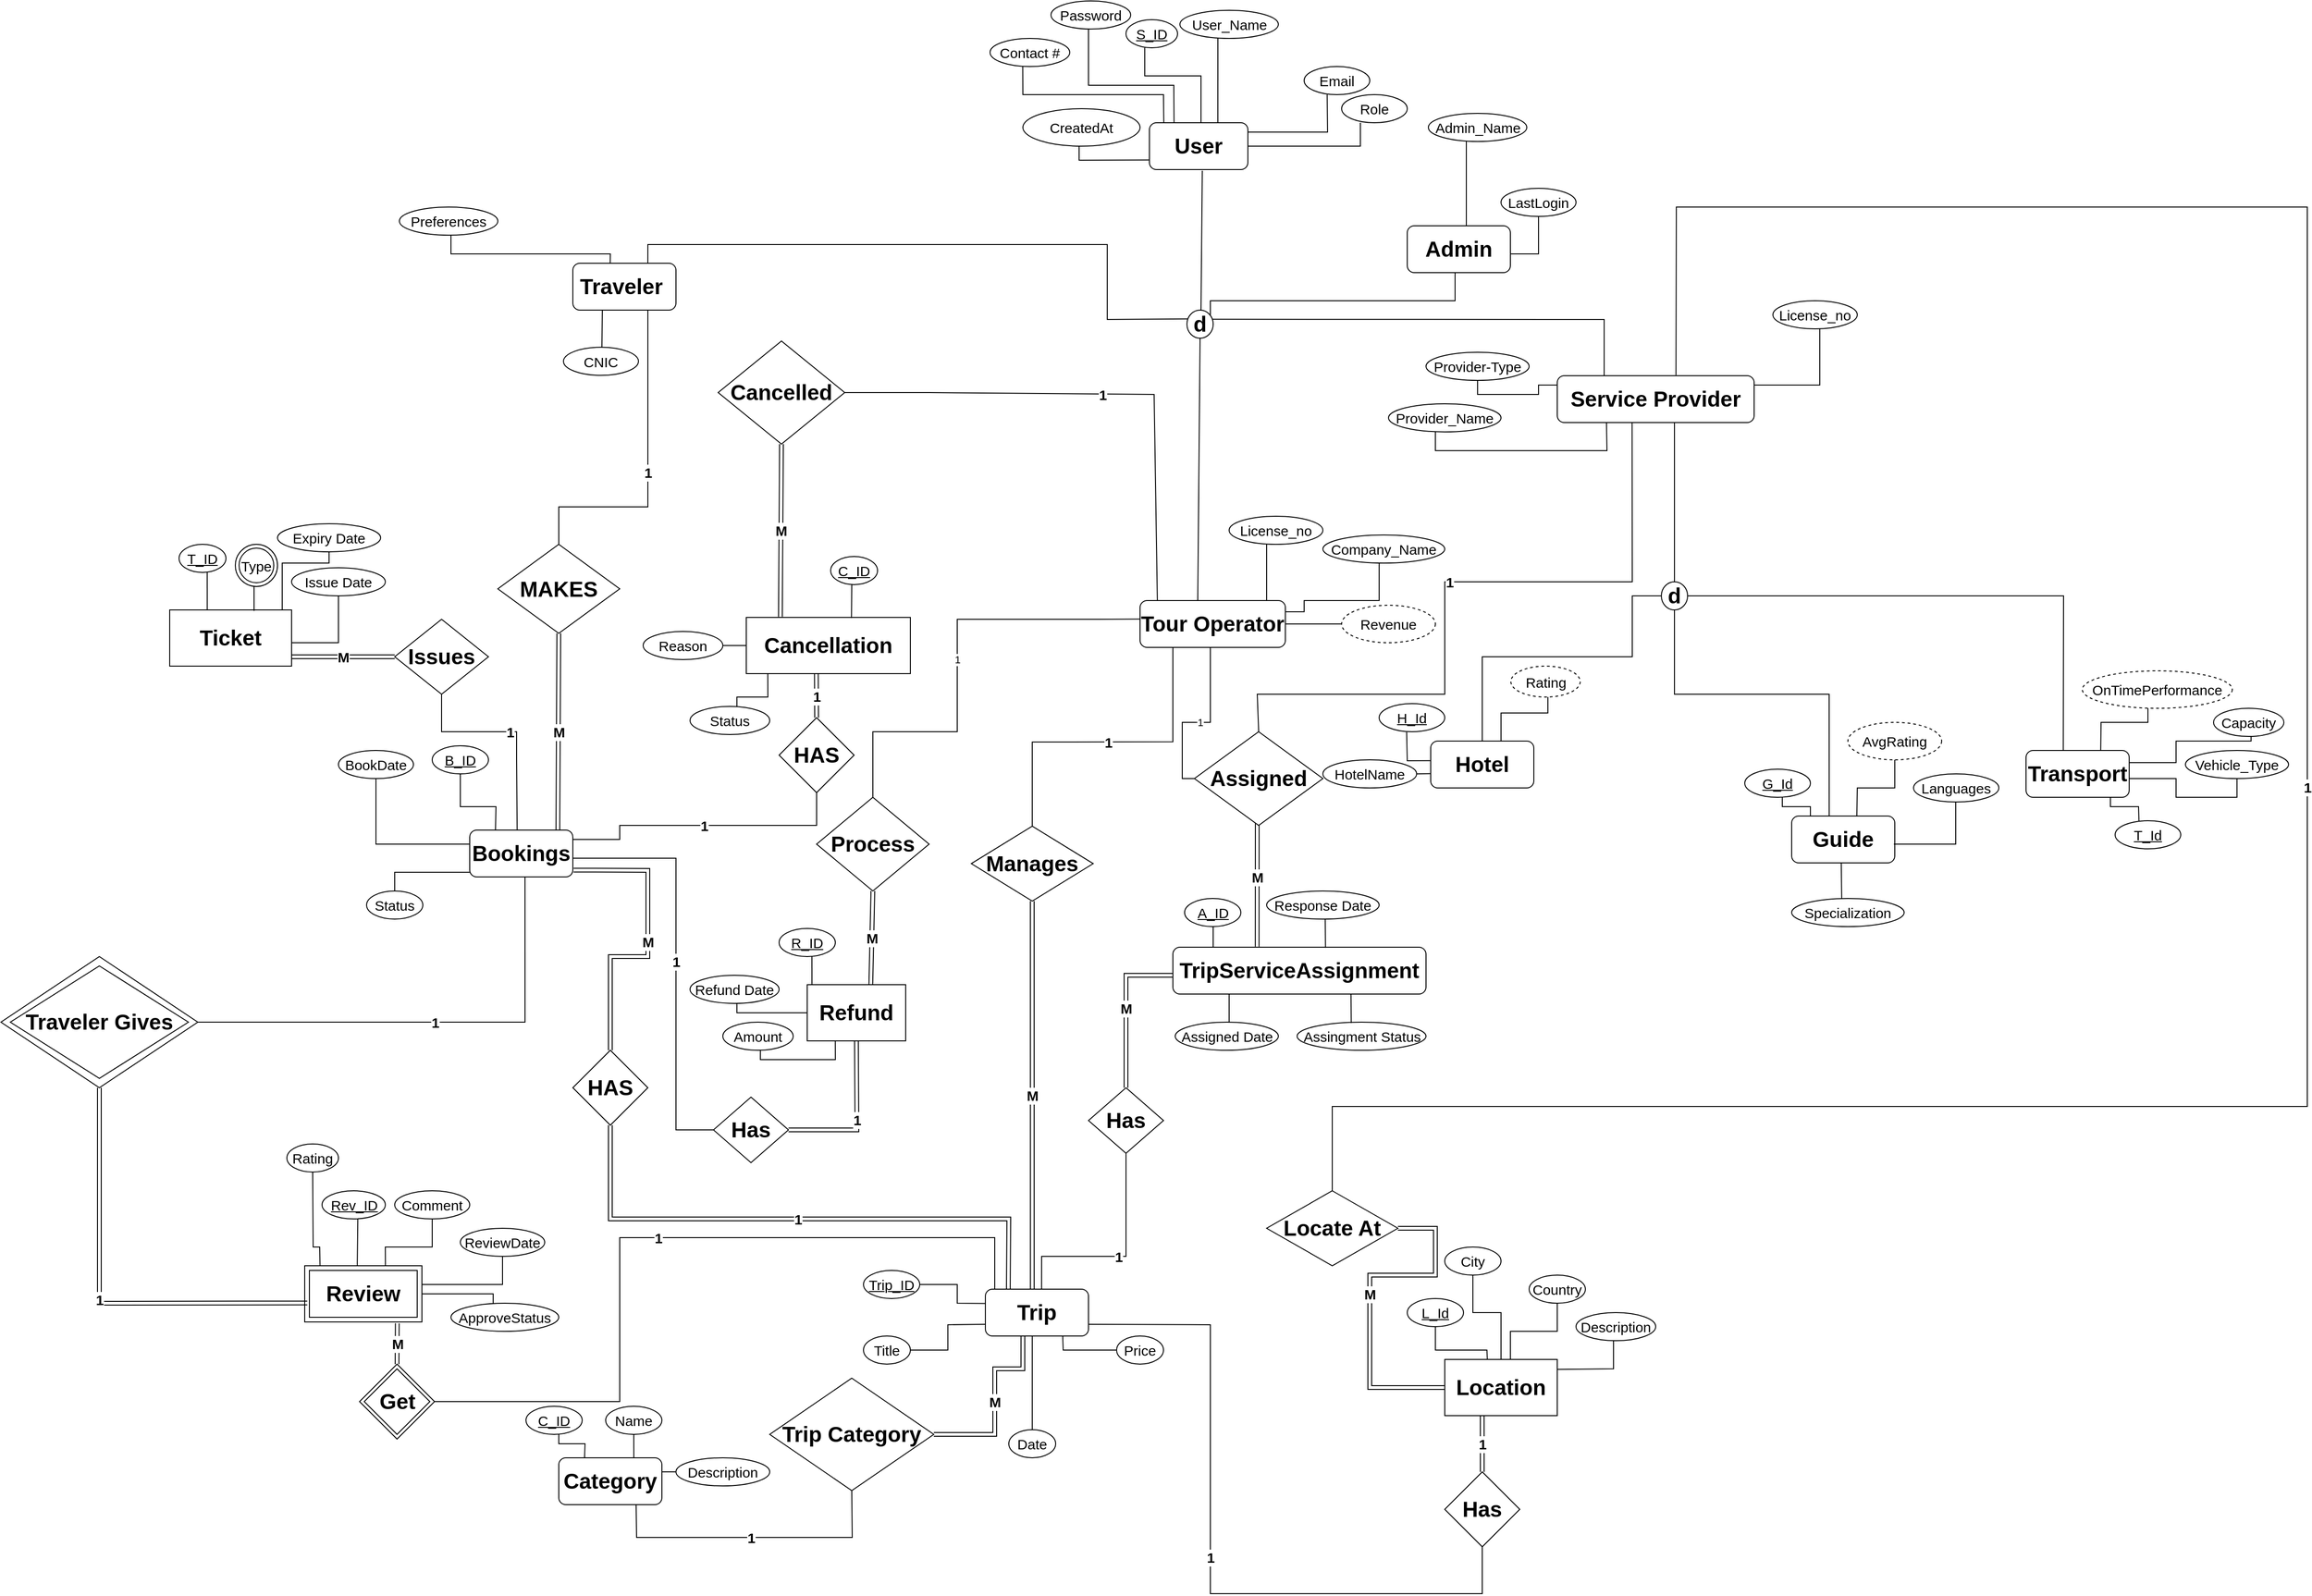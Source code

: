 <mxfile version="27.0.3">
  <diagram id="R2lEEEUBdFMjLlhIrx00" name="Page-1">
    <mxGraphModel dx="1205" dy="1695" grid="1" gridSize="10" guides="1" tooltips="1" connect="1" arrows="1" fold="1" page="1" pageScale="1" pageWidth="850" pageHeight="1100" math="0" shadow="0" extFonts="Permanent Marker^https://fonts.googleapis.com/css?family=Permanent+Marker">
      <root>
        <mxCell id="0" />
        <mxCell id="1" parent="0" />
        <mxCell id="e1q9ZwAMUpWzCuDyqHRW-1" value="&lt;b&gt;&lt;font style=&quot;font-size: 23px;&quot;&gt;User&lt;/font&gt;&lt;/b&gt;" style="rounded=1;whiteSpace=wrap;html=1;" parent="1" vertex="1">
          <mxGeometry x="1485" y="-170" width="105" height="50" as="geometry" />
        </mxCell>
        <mxCell id="e1q9ZwAMUpWzCuDyqHRW-2" value="&lt;u&gt;&lt;font style=&quot;font-size: 15px;&quot;&gt;S_ID&lt;/font&gt;&lt;/u&gt;" style="ellipse;whiteSpace=wrap;html=1;" parent="1" vertex="1">
          <mxGeometry x="1460" y="-280" width="55" height="30" as="geometry" />
        </mxCell>
        <mxCell id="e1q9ZwAMUpWzCuDyqHRW-3" value="" style="endArrow=none;html=1;rounded=0;" parent="1" edge="1">
          <mxGeometry width="50" height="50" relative="1" as="geometry">
            <mxPoint x="1480" y="-250" as="sourcePoint" />
            <mxPoint x="1540" y="-170" as="targetPoint" />
            <Array as="points">
              <mxPoint x="1480" y="-220" />
              <mxPoint x="1540" y="-220" />
            </Array>
          </mxGeometry>
        </mxCell>
        <mxCell id="e1q9ZwAMUpWzCuDyqHRW-4" value="&lt;font style=&quot;font-size: 15px;&quot;&gt;User_Name&lt;/font&gt;" style="ellipse;whiteSpace=wrap;html=1;" parent="1" vertex="1">
          <mxGeometry x="1517.5" y="-290" width="105" height="30" as="geometry" />
        </mxCell>
        <mxCell id="e1q9ZwAMUpWzCuDyqHRW-5" value="" style="endArrow=none;html=1;rounded=0;exitX=0.695;exitY=0.008;exitDx=0;exitDy=0;exitPerimeter=0;" parent="1" source="e1q9ZwAMUpWzCuDyqHRW-1" edge="1">
          <mxGeometry width="50" height="50" relative="1" as="geometry">
            <mxPoint x="1510" y="-170" as="sourcePoint" />
            <mxPoint x="1558" y="-260" as="targetPoint" />
          </mxGeometry>
        </mxCell>
        <mxCell id="e1q9ZwAMUpWzCuDyqHRW-6" value="&lt;font style=&quot;font-size: 15px;&quot;&gt;Email&lt;/font&gt;" style="ellipse;whiteSpace=wrap;html=1;" parent="1" vertex="1">
          <mxGeometry x="1650" y="-230" width="70" height="30" as="geometry" />
        </mxCell>
        <mxCell id="e1q9ZwAMUpWzCuDyqHRW-7" value="" style="endArrow=none;html=1;rounded=0;exitX=1;exitY=0.2;exitDx=0;exitDy=0;entryX=0.351;entryY=0.996;entryDx=0;entryDy=0;entryPerimeter=0;exitPerimeter=0;" parent="1" source="e1q9ZwAMUpWzCuDyqHRW-1" target="e1q9ZwAMUpWzCuDyqHRW-6" edge="1">
          <mxGeometry width="50" height="50" relative="1" as="geometry">
            <mxPoint x="1610" y="-120" as="sourcePoint" />
            <mxPoint x="1670" y="-200" as="targetPoint" />
            <Array as="points">
              <mxPoint x="1675" y="-160" />
            </Array>
          </mxGeometry>
        </mxCell>
        <mxCell id="e1q9ZwAMUpWzCuDyqHRW-8" value="&lt;font style=&quot;font-size: 15px;&quot;&gt;Password&lt;/font&gt;" style="ellipse;whiteSpace=wrap;html=1;" parent="1" vertex="1">
          <mxGeometry x="1380" y="-300" width="85" height="30" as="geometry" />
        </mxCell>
        <mxCell id="e1q9ZwAMUpWzCuDyqHRW-9" value="" style="endArrow=none;html=1;rounded=0;entryX=0.25;entryY=0;entryDx=0;entryDy=0;" parent="1" target="e1q9ZwAMUpWzCuDyqHRW-1" edge="1">
          <mxGeometry width="50" height="50" relative="1" as="geometry">
            <mxPoint x="1420" y="-270" as="sourcePoint" />
            <mxPoint x="1490" y="-160" as="targetPoint" />
            <Array as="points">
              <mxPoint x="1420" y="-210" />
              <mxPoint x="1511" y="-210" />
            </Array>
          </mxGeometry>
        </mxCell>
        <mxCell id="e1q9ZwAMUpWzCuDyqHRW-10" value="&lt;font style=&quot;font-size: 15px;&quot;&gt;Role&lt;/font&gt;" style="ellipse;whiteSpace=wrap;html=1;" parent="1" vertex="1">
          <mxGeometry x="1690" y="-200" width="70" height="30" as="geometry" />
        </mxCell>
        <mxCell id="e1q9ZwAMUpWzCuDyqHRW-11" value="" style="endArrow=none;html=1;rounded=0;exitX=1;exitY=0.5;exitDx=0;exitDy=0;" parent="1" source="e1q9ZwAMUpWzCuDyqHRW-1" edge="1">
          <mxGeometry width="50" height="50" relative="1" as="geometry">
            <mxPoint x="1640" y="-162.5" as="sourcePoint" />
            <mxPoint x="1710" y="-170" as="targetPoint" />
            <Array as="points">
              <mxPoint x="1710" y="-145" />
            </Array>
          </mxGeometry>
        </mxCell>
        <mxCell id="e1q9ZwAMUpWzCuDyqHRW-16" value="&lt;font style=&quot;font-size: 15px;&quot;&gt;Contact #&lt;/font&gt;" style="ellipse;whiteSpace=wrap;html=1;" parent="1" vertex="1">
          <mxGeometry x="1315" y="-260" width="85" height="30" as="geometry" />
        </mxCell>
        <mxCell id="e1q9ZwAMUpWzCuDyqHRW-17" value="" style="endArrow=none;html=1;rounded=0;exitX=0.146;exitY=0.002;exitDx=0;exitDy=0;exitPerimeter=0;entryX=0.41;entryY=0.982;entryDx=0;entryDy=0;entryPerimeter=0;" parent="1" source="e1q9ZwAMUpWzCuDyqHRW-1" target="e1q9ZwAMUpWzCuDyqHRW-16" edge="1">
          <mxGeometry width="50" height="50" relative="1" as="geometry">
            <mxPoint x="1480" y="-150" as="sourcePoint" />
            <mxPoint x="1355" y="-230" as="targetPoint" />
            <Array as="points">
              <mxPoint x="1500" y="-200" />
              <mxPoint x="1350" y="-200" />
            </Array>
          </mxGeometry>
        </mxCell>
        <mxCell id="e1q9ZwAMUpWzCuDyqHRW-18" value="&lt;b&gt;&lt;font style=&quot;font-size: 23px;&quot;&gt;Service Provider&lt;/font&gt;&lt;/b&gt;" style="rounded=1;whiteSpace=wrap;html=1;" parent="1" vertex="1">
          <mxGeometry x="1920" y="100" width="210" height="50" as="geometry" />
        </mxCell>
        <mxCell id="e1q9ZwAMUpWzCuDyqHRW-19" value="&lt;font style=&quot;font-size: 15px;&quot;&gt;Provider_Name&lt;/font&gt;" style="ellipse;whiteSpace=wrap;html=1;" parent="1" vertex="1">
          <mxGeometry x="1740" y="130" width="120" height="30" as="geometry" />
        </mxCell>
        <mxCell id="e1q9ZwAMUpWzCuDyqHRW-20" value="&lt;font style=&quot;font-size: 15px;&quot;&gt;Provider-Type&lt;/font&gt;" style="ellipse;whiteSpace=wrap;html=1;" parent="1" vertex="1">
          <mxGeometry x="1780" y="75" width="110" height="30" as="geometry" />
        </mxCell>
        <mxCell id="e1q9ZwAMUpWzCuDyqHRW-21" value="" style="endArrow=none;html=1;rounded=0;exitX=0.5;exitY=1;exitDx=0;exitDy=0;" parent="1" source="e1q9ZwAMUpWzCuDyqHRW-20" edge="1">
          <mxGeometry width="50" height="50" relative="1" as="geometry">
            <mxPoint x="1870" y="165" as="sourcePoint" />
            <mxPoint x="1920" y="110" as="targetPoint" />
            <Array as="points">
              <mxPoint x="1835" y="120" />
              <mxPoint x="1900" y="120" />
              <mxPoint x="1900" y="110" />
            </Array>
          </mxGeometry>
        </mxCell>
        <mxCell id="e1q9ZwAMUpWzCuDyqHRW-22" value="&lt;span style=&quot;font-size: 15px;&quot;&gt;License_no&lt;/span&gt;" style="ellipse;whiteSpace=wrap;html=1;" parent="1" vertex="1">
          <mxGeometry x="2150" y="20" width="90" height="30" as="geometry" />
        </mxCell>
        <mxCell id="e1q9ZwAMUpWzCuDyqHRW-24" value="" style="endArrow=none;html=1;rounded=0;exitX=1;exitY=0.5;exitDx=0;exitDy=0;entryX=0.25;entryY=1;entryDx=0;entryDy=0;" parent="1" target="e1q9ZwAMUpWzCuDyqHRW-18" edge="1">
          <mxGeometry width="50" height="50" relative="1" as="geometry">
            <mxPoint x="1790.0" y="160" as="sourcePoint" />
            <mxPoint x="1860" y="185" as="targetPoint" />
            <Array as="points">
              <mxPoint x="1790" y="180" />
              <mxPoint x="1973" y="180" />
            </Array>
          </mxGeometry>
        </mxCell>
        <mxCell id="e1q9ZwAMUpWzCuDyqHRW-25" value="" style="endArrow=none;html=1;rounded=0;" parent="1" edge="1">
          <mxGeometry width="50" height="50" relative="1" as="geometry">
            <mxPoint x="2130" y="110" as="sourcePoint" />
            <mxPoint x="2200" y="50" as="targetPoint" />
            <Array as="points">
              <mxPoint x="2200" y="110" />
            </Array>
          </mxGeometry>
        </mxCell>
        <mxCell id="e1q9ZwAMUpWzCuDyqHRW-27" value="&lt;font style=&quot;font-size: 23px;&quot;&gt;&lt;b style=&quot;&quot;&gt;Location&lt;/b&gt;&lt;/font&gt;" style="rounded=0;whiteSpace=wrap;html=1;" parent="1" vertex="1">
          <mxGeometry x="1800" y="1150" width="120" height="60" as="geometry" />
        </mxCell>
        <mxCell id="e1q9ZwAMUpWzCuDyqHRW-28" value="&lt;font style=&quot;font-size: 15px;&quot;&gt;&lt;u&gt;L_Id&lt;/u&gt;&lt;/font&gt;" style="ellipse;whiteSpace=wrap;html=1;" parent="1" vertex="1">
          <mxGeometry x="1760" y="1085" width="60" height="30" as="geometry" />
        </mxCell>
        <mxCell id="e1q9ZwAMUpWzCuDyqHRW-29" value="&lt;font style=&quot;font-size: 15px;&quot;&gt;City&lt;/font&gt;" style="ellipse;whiteSpace=wrap;html=1;" parent="1" vertex="1">
          <mxGeometry x="1800" y="1030" width="60" height="30" as="geometry" />
        </mxCell>
        <mxCell id="e1q9ZwAMUpWzCuDyqHRW-30" value="&lt;font style=&quot;font-size: 15px;&quot;&gt;Country&lt;/font&gt;" style="ellipse;whiteSpace=wrap;html=1;" parent="1" vertex="1">
          <mxGeometry x="1890" y="1060" width="60" height="30" as="geometry" />
        </mxCell>
        <mxCell id="e1q9ZwAMUpWzCuDyqHRW-31" value="&lt;font style=&quot;font-size: 15px;&quot;&gt;Description&lt;/font&gt;" style="ellipse;whiteSpace=wrap;html=1;" parent="1" vertex="1">
          <mxGeometry x="1940" y="1100" width="85" height="30" as="geometry" />
        </mxCell>
        <mxCell id="e1q9ZwAMUpWzCuDyqHRW-32" value="" style="endArrow=none;html=1;rounded=0;exitX=0.378;exitY=-0.009;exitDx=0;exitDy=0;exitPerimeter=0;" parent="1" edge="1">
          <mxGeometry width="50" height="50" relative="1" as="geometry">
            <mxPoint x="1845.36" y="1149.46" as="sourcePoint" />
            <mxPoint x="1790" y="1115" as="targetPoint" />
            <Array as="points">
              <mxPoint x="1845" y="1140" />
              <mxPoint x="1790" y="1140" />
            </Array>
          </mxGeometry>
        </mxCell>
        <mxCell id="e1q9ZwAMUpWzCuDyqHRW-33" value="" style="endArrow=none;html=1;rounded=0;exitX=0.5;exitY=0;exitDx=0;exitDy=0;" parent="1" edge="1">
          <mxGeometry width="50" height="50" relative="1" as="geometry">
            <mxPoint x="1860" y="1150" as="sourcePoint" />
            <mxPoint x="1830" y="1060" as="targetPoint" />
            <Array as="points">
              <mxPoint x="1860" y="1100" />
              <mxPoint x="1830" y="1100" />
            </Array>
          </mxGeometry>
        </mxCell>
        <mxCell id="e1q9ZwAMUpWzCuDyqHRW-34" value="" style="endArrow=none;html=1;rounded=0;" parent="1" edge="1">
          <mxGeometry width="50" height="50" relative="1" as="geometry">
            <mxPoint x="1870" y="1150" as="sourcePoint" />
            <mxPoint x="1920" y="1090" as="targetPoint" />
            <Array as="points">
              <mxPoint x="1870" y="1120" />
              <mxPoint x="1920" y="1120" />
            </Array>
          </mxGeometry>
        </mxCell>
        <mxCell id="e1q9ZwAMUpWzCuDyqHRW-35" value="" style="endArrow=none;html=1;rounded=0;exitX=1.004;exitY=0.177;exitDx=0;exitDy=0;exitPerimeter=0;" parent="1" edge="1">
          <mxGeometry width="50" height="50" relative="1" as="geometry">
            <mxPoint x="1920.48" y="1160.62" as="sourcePoint" />
            <mxPoint x="1980" y="1130" as="targetPoint" />
            <Array as="points">
              <mxPoint x="1980" y="1160" />
            </Array>
          </mxGeometry>
        </mxCell>
        <mxCell id="e1q9ZwAMUpWzCuDyqHRW-36" value="&lt;font style=&quot;font-size: 23px;&quot;&gt;&lt;b&gt;Locate At&lt;/b&gt;&lt;/font&gt;" style="rhombus;whiteSpace=wrap;html=1;" parent="1" vertex="1">
          <mxGeometry x="1610" y="970" width="140" height="80" as="geometry" />
        </mxCell>
        <mxCell id="e1q9ZwAMUpWzCuDyqHRW-37" value="&lt;b&gt;&lt;font style=&quot;font-size: 15px;&quot;&gt;M&lt;/font&gt;&lt;/b&gt;" style="endArrow=none;html=1;rounded=0;entryX=0;entryY=0.5;entryDx=0;entryDy=0;shape=link;" parent="1" edge="1">
          <mxGeometry width="50" height="50" relative="1" as="geometry">
            <mxPoint x="1750" y="1010" as="sourcePoint" />
            <mxPoint x="1800" y="1180" as="targetPoint" />
            <Array as="points">
              <mxPoint x="1790" y="1010" />
              <mxPoint x="1790" y="1060" />
              <mxPoint x="1720" y="1060" />
              <mxPoint x="1720" y="1180" />
            </Array>
          </mxGeometry>
        </mxCell>
        <mxCell id="e1q9ZwAMUpWzCuDyqHRW-38" value="&lt;b&gt;&lt;font style=&quot;font-size: 15px;&quot;&gt;1&lt;/font&gt;&lt;/b&gt;" style="endArrow=none;html=1;rounded=0;entryX=0.5;entryY=0;entryDx=0;entryDy=0;exitX=0.603;exitY=-0.012;exitDx=0;exitDy=0;exitPerimeter=0;" parent="1" source="e1q9ZwAMUpWzCuDyqHRW-18" target="e1q9ZwAMUpWzCuDyqHRW-36" edge="1">
          <mxGeometry width="50" height="50" relative="1" as="geometry">
            <mxPoint x="2305" y="89" as="sourcePoint" />
            <mxPoint x="2675" y="960" as="targetPoint" />
            <Array as="points">
              <mxPoint x="2047" y="-80" />
              <mxPoint x="2170" y="-80" />
              <mxPoint x="2435" y="-80" />
              <mxPoint x="2720" y="-80" />
              <mxPoint x="2720" y="880" />
              <mxPoint x="2490" y="880" />
              <mxPoint x="1680" y="880" />
            </Array>
          </mxGeometry>
        </mxCell>
        <mxCell id="e1q9ZwAMUpWzCuDyqHRW-39" value="&lt;b&gt;&lt;font style=&quot;font-size: 23px;&quot;&gt;Trip&lt;/font&gt;&lt;/b&gt;" style="rounded=1;whiteSpace=wrap;html=1;" parent="1" vertex="1">
          <mxGeometry x="1310" y="1075" width="110" height="50" as="geometry" />
        </mxCell>
        <mxCell id="e1q9ZwAMUpWzCuDyqHRW-40" value="&lt;u&gt;&lt;font style=&quot;font-size: 15px;&quot;&gt;Trip_ID&lt;/font&gt;&lt;/u&gt;" style="ellipse;whiteSpace=wrap;html=1;" parent="1" vertex="1">
          <mxGeometry x="1180" y="1055" width="60" height="30" as="geometry" />
        </mxCell>
        <mxCell id="e1q9ZwAMUpWzCuDyqHRW-41" value="" style="endArrow=none;html=1;rounded=0;exitX=1;exitY=0.5;exitDx=0;exitDy=0;entryX=0;entryY=0.304;entryDx=0;entryDy=0;entryPerimeter=0;" parent="1" source="e1q9ZwAMUpWzCuDyqHRW-40" target="e1q9ZwAMUpWzCuDyqHRW-39" edge="1">
          <mxGeometry width="50" height="50" relative="1" as="geometry">
            <mxPoint x="1270" y="1125" as="sourcePoint" />
            <mxPoint x="1320" y="1075" as="targetPoint" />
            <Array as="points">
              <mxPoint x="1280" y="1070" />
              <mxPoint x="1280" y="1090" />
            </Array>
          </mxGeometry>
        </mxCell>
        <mxCell id="e1q9ZwAMUpWzCuDyqHRW-42" value="&lt;font style=&quot;font-size: 15px;&quot;&gt;Title&lt;/font&gt;" style="ellipse;whiteSpace=wrap;html=1;" parent="1" vertex="1">
          <mxGeometry x="1180" y="1125" width="50" height="30" as="geometry" />
        </mxCell>
        <mxCell id="e1q9ZwAMUpWzCuDyqHRW-43" value="" style="endArrow=none;html=1;rounded=0;exitX=1;exitY=0.5;exitDx=0;exitDy=0;entryX=0;entryY=0.75;entryDx=0;entryDy=0;" parent="1" source="e1q9ZwAMUpWzCuDyqHRW-42" target="e1q9ZwAMUpWzCuDyqHRW-39" edge="1">
          <mxGeometry width="50" height="50" relative="1" as="geometry">
            <mxPoint x="1270" y="1155" as="sourcePoint" />
            <mxPoint x="1320" y="1105" as="targetPoint" />
            <Array as="points">
              <mxPoint x="1270" y="1140" />
              <mxPoint x="1270" y="1113" />
            </Array>
          </mxGeometry>
        </mxCell>
        <mxCell id="e1q9ZwAMUpWzCuDyqHRW-46" value="&lt;font style=&quot;font-size: 15px;&quot;&gt;Date&lt;/font&gt;" style="ellipse;whiteSpace=wrap;html=1;" parent="1" vertex="1">
          <mxGeometry x="1335" y="1225" width="50" height="30" as="geometry" />
        </mxCell>
        <mxCell id="e1q9ZwAMUpWzCuDyqHRW-48" value="" style="endArrow=none;html=1;rounded=0;exitX=0.5;exitY=0;exitDx=0;exitDy=0;" parent="1" source="e1q9ZwAMUpWzCuDyqHRW-46" edge="1">
          <mxGeometry width="50" height="50" relative="1" as="geometry">
            <mxPoint x="1310" y="1175" as="sourcePoint" />
            <mxPoint x="1360" y="1125" as="targetPoint" />
          </mxGeometry>
        </mxCell>
        <mxCell id="e1q9ZwAMUpWzCuDyqHRW-50" value="&lt;font style=&quot;font-size: 15px;&quot;&gt;Price&lt;/font&gt;" style="ellipse;whiteSpace=wrap;html=1;" parent="1" vertex="1">
          <mxGeometry x="1450" y="1125" width="50" height="30" as="geometry" />
        </mxCell>
        <mxCell id="e1q9ZwAMUpWzCuDyqHRW-51" value="" style="endArrow=none;html=1;rounded=0;entryX=0.75;entryY=1;entryDx=0;entryDy=0;" parent="1" source="e1q9ZwAMUpWzCuDyqHRW-50" target="e1q9ZwAMUpWzCuDyqHRW-39" edge="1">
          <mxGeometry width="50" height="50" relative="1" as="geometry">
            <mxPoint x="1480" y="1225" as="sourcePoint" />
            <mxPoint x="1530" y="1175" as="targetPoint" />
            <Array as="points">
              <mxPoint x="1393" y="1140" />
            </Array>
          </mxGeometry>
        </mxCell>
        <mxCell id="e1q9ZwAMUpWzCuDyqHRW-57" value="&lt;b&gt;&lt;font style=&quot;font-size: 23px;&quot;&gt;Has&lt;/font&gt;&lt;/b&gt;" style="rhombus;whiteSpace=wrap;html=1;" parent="1" vertex="1">
          <mxGeometry x="1800" y="1270" width="80" height="80" as="geometry" />
        </mxCell>
        <mxCell id="e1q9ZwAMUpWzCuDyqHRW-75" value="&lt;font style=&quot;font-size: 15px;&quot;&gt;&lt;b&gt;1&lt;/b&gt;&lt;/font&gt;" style="endArrow=none;html=1;rounded=0;entryX=0.5;entryY=1;entryDx=0;entryDy=0;exitX=1;exitY=0.75;exitDx=0;exitDy=0;" parent="1" source="e1q9ZwAMUpWzCuDyqHRW-39" target="e1q9ZwAMUpWzCuDyqHRW-57" edge="1">
          <mxGeometry width="50" height="50" relative="1" as="geometry">
            <mxPoint x="1290" y="1390" as="sourcePoint" />
            <mxPoint x="3320" y="827.5" as="targetPoint" />
            <Array as="points">
              <mxPoint x="1550" y="1113" />
              <mxPoint x="1550" y="1400" />
              <mxPoint x="1830" y="1400" />
              <mxPoint x="1840" y="1400" />
            </Array>
          </mxGeometry>
        </mxCell>
        <mxCell id="e1q9ZwAMUpWzCuDyqHRW-91" value="&lt;b&gt;&lt;font style=&quot;font-size: 15px;&quot;&gt;1&lt;/font&gt;&lt;/b&gt;" style="endArrow=none;html=1;rounded=0;entryX=0.333;entryY=1;entryDx=0;entryDy=0;entryPerimeter=0;shape=link;" parent="1" target="e1q9ZwAMUpWzCuDyqHRW-27" edge="1">
          <mxGeometry width="50" height="50" relative="1" as="geometry">
            <mxPoint x="1840" y="1270" as="sourcePoint" />
            <mxPoint x="1890" y="1220" as="targetPoint" />
          </mxGeometry>
        </mxCell>
        <mxCell id="e1q9ZwAMUpWzCuDyqHRW-92" value="&lt;b&gt;&lt;font style=&quot;font-size: 23px;&quot;&gt;d&lt;/font&gt;&lt;/b&gt;" style="ellipse;whiteSpace=wrap;html=1;" parent="1" vertex="1">
          <mxGeometry x="1525" y="30" width="28" height="30" as="geometry" />
        </mxCell>
        <mxCell id="e1q9ZwAMUpWzCuDyqHRW-93" value="" style="endArrow=none;html=1;rounded=0;entryX=0.537;entryY=1.025;entryDx=0;entryDy=0;entryPerimeter=0;" parent="1" target="e1q9ZwAMUpWzCuDyqHRW-1" edge="1">
          <mxGeometry width="50" height="50" relative="1" as="geometry">
            <mxPoint x="1540" y="30" as="sourcePoint" />
            <mxPoint x="1537.5" y="-120" as="targetPoint" />
          </mxGeometry>
        </mxCell>
        <mxCell id="e1q9ZwAMUpWzCuDyqHRW-94" value="" style="endArrow=none;html=1;rounded=0;entryX=0.977;entryY=0.326;entryDx=0;entryDy=0;entryPerimeter=0;" parent="1" target="e1q9ZwAMUpWzCuDyqHRW-92" edge="1">
          <mxGeometry width="50" height="50" relative="1" as="geometry">
            <mxPoint x="1970" y="100" as="sourcePoint" />
            <mxPoint x="1554" y="40" as="targetPoint" />
            <Array as="points">
              <mxPoint x="1970" y="40" />
            </Array>
          </mxGeometry>
        </mxCell>
        <mxCell id="e1q9ZwAMUpWzCuDyqHRW-95" value="&lt;b&gt;&lt;font style=&quot;font-size: 23px;&quot;&gt;Traveler&amp;nbsp;&lt;/font&gt;&lt;/b&gt;" style="rounded=1;whiteSpace=wrap;html=1;" parent="1" vertex="1">
          <mxGeometry x="870" y="-20" width="110" height="50" as="geometry" />
        </mxCell>
        <mxCell id="e1q9ZwAMUpWzCuDyqHRW-99" value="" style="endArrow=none;html=1;rounded=0;entryX=0.362;entryY=-0.001;entryDx=0;entryDy=0;entryPerimeter=0;" parent="1" target="e1q9ZwAMUpWzCuDyqHRW-95" edge="1">
          <mxGeometry width="50" height="50" relative="1" as="geometry">
            <mxPoint x="740" y="-50" as="sourcePoint" />
            <mxPoint x="880" y="-30" as="targetPoint" />
            <Array as="points">
              <mxPoint x="740" y="-30" />
              <mxPoint x="910" y="-30" />
            </Array>
          </mxGeometry>
        </mxCell>
        <mxCell id="e1q9ZwAMUpWzCuDyqHRW-102" value="&lt;font style=&quot;font-size: 15px;&quot;&gt;CreatedAt&lt;/font&gt;" style="ellipse;whiteSpace=wrap;html=1;" parent="1" vertex="1">
          <mxGeometry x="1350" y="-185" width="125" height="40" as="geometry" />
        </mxCell>
        <mxCell id="e1q9ZwAMUpWzCuDyqHRW-103" value="" style="endArrow=none;html=1;rounded=0;exitX=-0.002;exitY=0.795;exitDx=0;exitDy=0;exitPerimeter=0;" parent="1" source="e1q9ZwAMUpWzCuDyqHRW-1" edge="1">
          <mxGeometry width="50" height="50" relative="1" as="geometry">
            <mxPoint x="1484" y="-130" as="sourcePoint" />
            <mxPoint x="1410" y="-145" as="targetPoint" />
            <Array as="points">
              <mxPoint x="1410" y="-130" />
            </Array>
          </mxGeometry>
        </mxCell>
        <mxCell id="e1q9ZwAMUpWzCuDyqHRW-104" value="&lt;font style=&quot;font-size: 15px;&quot;&gt;CNIC&lt;/font&gt;" style="ellipse;whiteSpace=wrap;html=1;" parent="1" vertex="1">
          <mxGeometry x="860" y="69.65" width="80" height="30" as="geometry" />
        </mxCell>
        <mxCell id="e1q9ZwAMUpWzCuDyqHRW-105" value="" style="endArrow=none;html=1;rounded=0;entryX=0.286;entryY=1.007;entryDx=0;entryDy=0;entryPerimeter=0;" parent="1" edge="1">
          <mxGeometry width="50" height="50" relative="1" as="geometry">
            <mxPoint x="901" y="70" as="sourcePoint" />
            <mxPoint x="901.46" y="30.0" as="targetPoint" />
          </mxGeometry>
        </mxCell>
        <mxCell id="e1q9ZwAMUpWzCuDyqHRW-106" value="" style="endArrow=none;html=1;rounded=0;entryX=0.041;entryY=0.313;entryDx=0;entryDy=0;entryPerimeter=0;exitX=0.727;exitY=0;exitDx=0;exitDy=0;exitPerimeter=0;" parent="1" source="e1q9ZwAMUpWzCuDyqHRW-95" target="e1q9ZwAMUpWzCuDyqHRW-92" edge="1">
          <mxGeometry width="50" height="50" relative="1" as="geometry">
            <mxPoint x="960" y="-40" as="sourcePoint" />
            <mxPoint x="1520" y="40" as="targetPoint" />
            <Array as="points">
              <mxPoint x="950" y="-40" />
              <mxPoint x="1440" y="-40" />
              <mxPoint x="1440" y="40" />
            </Array>
          </mxGeometry>
        </mxCell>
        <mxCell id="e1q9ZwAMUpWzCuDyqHRW-107" value="&lt;font style=&quot;font-size: 23px;&quot;&gt;&lt;b&gt;Bookings&lt;/b&gt;&lt;/font&gt;" style="rounded=1;whiteSpace=wrap;html=1;" parent="1" vertex="1">
          <mxGeometry x="760" y="585" width="110" height="50" as="geometry" />
        </mxCell>
        <mxCell id="e1q9ZwAMUpWzCuDyqHRW-108" value="&lt;u&gt;&lt;font style=&quot;font-size: 15px;&quot;&gt;B_ID&lt;/font&gt;&lt;/u&gt;" style="ellipse;whiteSpace=wrap;html=1;" parent="1" vertex="1">
          <mxGeometry x="720" y="495" width="60" height="30" as="geometry" />
        </mxCell>
        <mxCell id="e1q9ZwAMUpWzCuDyqHRW-109" value="" style="endArrow=none;html=1;rounded=0;exitX=0.5;exitY=1;exitDx=0;exitDy=0;entryX=0.25;entryY=0;entryDx=0;entryDy=0;" parent="1" source="e1q9ZwAMUpWzCuDyqHRW-108" target="e1q9ZwAMUpWzCuDyqHRW-107" edge="1">
          <mxGeometry width="50" height="50" relative="1" as="geometry">
            <mxPoint x="710" y="650" as="sourcePoint" />
            <mxPoint x="760" y="600" as="targetPoint" />
            <Array as="points">
              <mxPoint x="750" y="560" />
              <mxPoint x="788" y="560" />
            </Array>
          </mxGeometry>
        </mxCell>
        <mxCell id="e1q9ZwAMUpWzCuDyqHRW-110" value="&lt;font style=&quot;font-size: 15px;&quot;&gt;BookDate&lt;/font&gt;" style="ellipse;whiteSpace=wrap;html=1;" parent="1" vertex="1">
          <mxGeometry x="620" y="500" width="80" height="30" as="geometry" />
        </mxCell>
        <mxCell id="e1q9ZwAMUpWzCuDyqHRW-111" value="" style="endArrow=none;html=1;rounded=0;exitX=0.5;exitY=1;exitDx=0;exitDy=0;entryX=0;entryY=0.3;entryDx=0;entryDy=0;entryPerimeter=0;" parent="1" source="e1q9ZwAMUpWzCuDyqHRW-110" target="e1q9ZwAMUpWzCuDyqHRW-107" edge="1">
          <mxGeometry width="50" height="50" relative="1" as="geometry">
            <mxPoint x="710" y="660" as="sourcePoint" />
            <mxPoint x="740" y="580" as="targetPoint" />
            <Array as="points">
              <mxPoint x="660" y="600" />
            </Array>
          </mxGeometry>
        </mxCell>
        <mxCell id="e1q9ZwAMUpWzCuDyqHRW-112" value="&lt;font style=&quot;font-size: 15px;&quot;&gt;Status&lt;/font&gt;" style="ellipse;whiteSpace=wrap;html=1;" parent="1" vertex="1">
          <mxGeometry x="650" y="650" width="60" height="30" as="geometry" />
        </mxCell>
        <mxCell id="e1q9ZwAMUpWzCuDyqHRW-114" value="" style="endArrow=none;html=1;rounded=0;" parent="1" edge="1">
          <mxGeometry width="50" height="50" relative="1" as="geometry">
            <mxPoint x="680" y="650" as="sourcePoint" />
            <mxPoint x="760" y="630" as="targetPoint" />
            <Array as="points">
              <mxPoint x="680" y="630" />
            </Array>
          </mxGeometry>
        </mxCell>
        <mxCell id="e1q9ZwAMUpWzCuDyqHRW-128" value="&lt;b&gt;&lt;font style=&quot;font-size: 23px;&quot;&gt;Ticket&lt;/font&gt;&lt;/b&gt;" style="rounded=0;whiteSpace=wrap;html=1;" parent="1" vertex="1">
          <mxGeometry x="440" y="350" width="130" height="60" as="geometry" />
        </mxCell>
        <mxCell id="e1q9ZwAMUpWzCuDyqHRW-129" value="&lt;u&gt;&lt;font style=&quot;font-size: 15px;&quot;&gt;T_ID&lt;/font&gt;&lt;/u&gt;" style="ellipse;whiteSpace=wrap;html=1;" parent="1" vertex="1">
          <mxGeometry x="450" y="280" width="50" height="30" as="geometry" />
        </mxCell>
        <mxCell id="e1q9ZwAMUpWzCuDyqHRW-130" value="&lt;font style=&quot;font-size: 15px;&quot;&gt;Type&lt;/font&gt;" style="ellipse;shape=doubleEllipse;html=1;dashed=0;whiteSpace=wrap;aspect=fixed;" parent="1" vertex="1">
          <mxGeometry x="510" y="280" width="45" height="45" as="geometry" />
        </mxCell>
        <mxCell id="e1q9ZwAMUpWzCuDyqHRW-131" value="&lt;font style=&quot;font-size: 15px;&quot;&gt;Issue Date&lt;/font&gt;" style="ellipse;whiteSpace=wrap;html=1;" parent="1" vertex="1">
          <mxGeometry x="570" y="305" width="100" height="30" as="geometry" />
        </mxCell>
        <mxCell id="e1q9ZwAMUpWzCuDyqHRW-132" value="&lt;font style=&quot;font-size: 15px;&quot;&gt;Expiry Date&lt;/font&gt;" style="ellipse;whiteSpace=wrap;html=1;" parent="1" vertex="1">
          <mxGeometry x="555" y="258" width="110" height="30" as="geometry" />
        </mxCell>
        <mxCell id="e1q9ZwAMUpWzCuDyqHRW-133" value="" style="endArrow=none;html=1;rounded=0;exitX=0.308;exitY=0;exitDx=0;exitDy=0;exitPerimeter=0;" parent="1" source="e1q9ZwAMUpWzCuDyqHRW-128" edge="1">
          <mxGeometry width="50" height="50" relative="1" as="geometry">
            <mxPoint x="430" y="360" as="sourcePoint" />
            <mxPoint x="480" y="310" as="targetPoint" />
          </mxGeometry>
        </mxCell>
        <mxCell id="e1q9ZwAMUpWzCuDyqHRW-134" value="" style="endArrow=none;html=1;rounded=0;" parent="1" edge="1">
          <mxGeometry width="50" height="50" relative="1" as="geometry">
            <mxPoint x="530" y="351" as="sourcePoint" />
            <mxPoint x="530" y="325" as="targetPoint" />
          </mxGeometry>
        </mxCell>
        <mxCell id="e1q9ZwAMUpWzCuDyqHRW-135" value="" style="endArrow=none;html=1;rounded=0;" parent="1" edge="1">
          <mxGeometry width="50" height="50" relative="1" as="geometry">
            <mxPoint x="570" y="385" as="sourcePoint" />
            <mxPoint x="620" y="335" as="targetPoint" />
            <Array as="points">
              <mxPoint x="620" y="385" />
            </Array>
          </mxGeometry>
        </mxCell>
        <mxCell id="e1q9ZwAMUpWzCuDyqHRW-136" value="" style="endArrow=none;html=1;rounded=0;" parent="1" edge="1">
          <mxGeometry width="50" height="50" relative="1" as="geometry">
            <mxPoint x="560" y="350" as="sourcePoint" />
            <mxPoint x="610" y="288" as="targetPoint" />
            <Array as="points">
              <mxPoint x="560" y="300" />
              <mxPoint x="610" y="300" />
            </Array>
          </mxGeometry>
        </mxCell>
        <mxCell id="e1q9ZwAMUpWzCuDyqHRW-138" value="&lt;b&gt;&lt;font style=&quot;font-size: 23px;&quot;&gt;Issues&lt;/font&gt;&lt;/b&gt;" style="rhombus;whiteSpace=wrap;html=1;" parent="1" vertex="1">
          <mxGeometry x="680" y="360" width="100" height="80" as="geometry" />
        </mxCell>
        <mxCell id="e1q9ZwAMUpWzCuDyqHRW-139" value="&lt;b&gt;&lt;font style=&quot;font-size: 15px;&quot;&gt;1&lt;/font&gt;&lt;/b&gt;" style="endArrow=none;html=1;rounded=0;entryX=0.5;entryY=1;entryDx=0;entryDy=0;exitX=0.46;exitY=0.011;exitDx=0;exitDy=0;exitPerimeter=0;" parent="1" source="e1q9ZwAMUpWzCuDyqHRW-107" target="e1q9ZwAMUpWzCuDyqHRW-138" edge="1">
          <mxGeometry x="-0.002" width="50" height="50" relative="1" as="geometry">
            <mxPoint x="810" y="590" as="sourcePoint" />
            <mxPoint x="790" y="440" as="targetPoint" />
            <Array as="points">
              <mxPoint x="810" y="510" />
              <mxPoint x="810" y="480" />
              <mxPoint x="730" y="480" />
            </Array>
            <mxPoint as="offset" />
          </mxGeometry>
        </mxCell>
        <mxCell id="e1q9ZwAMUpWzCuDyqHRW-140" value="&lt;b&gt;&lt;font style=&quot;font-size: 15px;&quot;&gt;M&lt;/font&gt;&lt;/b&gt;" style="endArrow=none;html=1;rounded=0;exitX=1;exitY=0.833;exitDx=0;exitDy=0;exitPerimeter=0;entryX=0;entryY=0.5;entryDx=0;entryDy=0;shape=link;" parent="1" source="e1q9ZwAMUpWzCuDyqHRW-128" target="e1q9ZwAMUpWzCuDyqHRW-138" edge="1">
          <mxGeometry width="50" height="50" relative="1" as="geometry">
            <mxPoint x="630" y="460" as="sourcePoint" />
            <mxPoint x="680" y="410" as="targetPoint" />
          </mxGeometry>
        </mxCell>
        <mxCell id="e1q9ZwAMUpWzCuDyqHRW-142" value="&lt;font style=&quot;font-size: 23px;&quot;&gt;&lt;b&gt;HAS&lt;/b&gt;&lt;/font&gt;" style="rhombus;whiteSpace=wrap;html=1;" parent="1" vertex="1">
          <mxGeometry x="870" y="820" width="80" height="80" as="geometry" />
        </mxCell>
        <mxCell id="e1q9ZwAMUpWzCuDyqHRW-143" value="&lt;b&gt;&lt;font style=&quot;font-size: 15px;&quot;&gt;M&lt;/font&gt;&lt;/b&gt;" style="endArrow=none;html=1;rounded=0;exitX=1.007;exitY=0.854;exitDx=0;exitDy=0;shape=link;entryX=0.5;entryY=0;entryDx=0;entryDy=0;exitPerimeter=0;" parent="1" source="e1q9ZwAMUpWzCuDyqHRW-107" target="e1q9ZwAMUpWzCuDyqHRW-142" edge="1">
          <mxGeometry width="50" height="50" relative="1" as="geometry">
            <mxPoint x="870" y="607.35" as="sourcePoint" />
            <mxPoint x="1030" y="627.35" as="targetPoint" />
            <Array as="points">
              <mxPoint x="950" y="628" />
              <mxPoint x="950" y="720" />
              <mxPoint x="910" y="720" />
            </Array>
          </mxGeometry>
        </mxCell>
        <mxCell id="e1q9ZwAMUpWzCuDyqHRW-144" value="&lt;b&gt;&lt;font style=&quot;font-size: 15px;&quot;&gt;1&lt;/font&gt;&lt;/b&gt;" style="endArrow=none;html=1;rounded=0;entryX=0.25;entryY=0;entryDx=0;entryDy=0;shape=link;exitX=0.5;exitY=1;exitDx=0;exitDy=0;" parent="1" source="e1q9ZwAMUpWzCuDyqHRW-142" edge="1">
          <mxGeometry width="50" height="50" relative="1" as="geometry">
            <mxPoint x="910" y="1000" as="sourcePoint" />
            <mxPoint x="1334.5" y="1075" as="targetPoint" />
            <Array as="points">
              <mxPoint x="910" y="1000" />
              <mxPoint x="1067" y="1000" />
              <mxPoint x="1335" y="1000" />
            </Array>
          </mxGeometry>
        </mxCell>
        <mxCell id="e1q9ZwAMUpWzCuDyqHRW-148" value="&lt;b&gt;&lt;font style=&quot;font-size: 23px;&quot;&gt;d&lt;/font&gt;&lt;/b&gt;" style="ellipse;whiteSpace=wrap;html=1;" parent="1" vertex="1">
          <mxGeometry x="2031" y="320" width="28" height="30" as="geometry" />
        </mxCell>
        <mxCell id="e1q9ZwAMUpWzCuDyqHRW-149" value="" style="endArrow=none;html=1;rounded=0;exitX=0.5;exitY=0;exitDx=0;exitDy=0;entryX=0.5;entryY=1;entryDx=0;entryDy=0;" parent="1" source="e1q9ZwAMUpWzCuDyqHRW-148" edge="1">
          <mxGeometry width="50" height="50" relative="1" as="geometry">
            <mxPoint x="1950" y="480" as="sourcePoint" />
            <mxPoint x="2045" y="150" as="targetPoint" />
          </mxGeometry>
        </mxCell>
        <mxCell id="e1q9ZwAMUpWzCuDyqHRW-150" value="&lt;b&gt;&lt;font style=&quot;font-size: 23px;&quot;&gt;Hotel&lt;/font&gt;&lt;/b&gt;" style="rounded=1;whiteSpace=wrap;html=1;" parent="1" vertex="1">
          <mxGeometry x="1785" y="490" width="110" height="50" as="geometry" />
        </mxCell>
        <mxCell id="e1q9ZwAMUpWzCuDyqHRW-151" value="&lt;b&gt;&lt;font style=&quot;font-size: 23px;&quot;&gt;Guide&lt;/font&gt;&lt;/b&gt;" style="rounded=1;whiteSpace=wrap;html=1;" parent="1" vertex="1">
          <mxGeometry x="2170" y="570" width="110" height="50" as="geometry" />
        </mxCell>
        <mxCell id="e1q9ZwAMUpWzCuDyqHRW-152" value="&lt;b&gt;&lt;font style=&quot;font-size: 23px;&quot;&gt;Transport&lt;/font&gt;&lt;/b&gt;" style="rounded=1;whiteSpace=wrap;html=1;" parent="1" vertex="1">
          <mxGeometry x="2420" y="500" width="110" height="50" as="geometry" />
        </mxCell>
        <mxCell id="e1q9ZwAMUpWzCuDyqHRW-153" value="" style="endArrow=none;html=1;rounded=0;exitX=0.5;exitY=0;exitDx=0;exitDy=0;entryX=0;entryY=0.5;entryDx=0;entryDy=0;" parent="1" source="e1q9ZwAMUpWzCuDyqHRW-150" target="e1q9ZwAMUpWzCuDyqHRW-148" edge="1">
          <mxGeometry width="50" height="50" relative="1" as="geometry">
            <mxPoint x="1980" y="390" as="sourcePoint" />
            <mxPoint x="2030" y="340" as="targetPoint" />
            <Array as="points">
              <mxPoint x="1840" y="400" />
              <mxPoint x="2000" y="400" />
              <mxPoint x="2000" y="335" />
            </Array>
          </mxGeometry>
        </mxCell>
        <mxCell id="e1q9ZwAMUpWzCuDyqHRW-154" value="" style="endArrow=none;html=1;rounded=0;exitX=0.364;exitY=0;exitDx=0;exitDy=0;exitPerimeter=0;entryX=0.5;entryY=1;entryDx=0;entryDy=0;" parent="1" source="e1q9ZwAMUpWzCuDyqHRW-151" target="e1q9ZwAMUpWzCuDyqHRW-148" edge="1">
          <mxGeometry width="50" height="50" relative="1" as="geometry">
            <mxPoint x="2160" y="480" as="sourcePoint" />
            <mxPoint x="2210" y="370" as="targetPoint" />
            <Array as="points">
              <mxPoint x="2210" y="440" />
              <mxPoint x="2045" y="440" />
            </Array>
          </mxGeometry>
        </mxCell>
        <mxCell id="e1q9ZwAMUpWzCuDyqHRW-155" value="" style="endArrow=none;html=1;rounded=0;exitX=0.361;exitY=-0.004;exitDx=0;exitDy=0;entryX=1;entryY=0.5;entryDx=0;entryDy=0;exitPerimeter=0;" parent="1" source="e1q9ZwAMUpWzCuDyqHRW-152" target="e1q9ZwAMUpWzCuDyqHRW-148" edge="1">
          <mxGeometry width="50" height="50" relative="1" as="geometry">
            <mxPoint x="2010" y="380" as="sourcePoint" />
            <mxPoint x="2060" y="330" as="targetPoint" />
            <Array as="points">
              <mxPoint x="2460" y="335" />
            </Array>
          </mxGeometry>
        </mxCell>
        <mxCell id="e1q9ZwAMUpWzCuDyqHRW-157" value="&lt;font style=&quot;font-size: 15px;&quot;&gt;HotelName&lt;/font&gt;" style="ellipse;whiteSpace=wrap;html=1;" parent="1" vertex="1">
          <mxGeometry x="1670" y="510" width="100" height="30" as="geometry" />
        </mxCell>
        <mxCell id="e1q9ZwAMUpWzCuDyqHRW-158" value="" style="endArrow=none;html=1;rounded=0;exitX=1;exitY=0.5;exitDx=0;exitDy=0;entryX=0.001;entryY=0.695;entryDx=0;entryDy=0;entryPerimeter=0;" parent="1" source="e1q9ZwAMUpWzCuDyqHRW-157" target="e1q9ZwAMUpWzCuDyqHRW-150" edge="1">
          <mxGeometry width="50" height="50" relative="1" as="geometry">
            <mxPoint x="1740" y="570" as="sourcePoint" />
            <mxPoint x="1780" y="525" as="targetPoint" />
          </mxGeometry>
        </mxCell>
        <mxCell id="e1q9ZwAMUpWzCuDyqHRW-161" value="&lt;font style=&quot;font-size: 15px;&quot;&gt;Specialization&lt;/font&gt;" style="ellipse;whiteSpace=wrap;html=1;" parent="1" vertex="1">
          <mxGeometry x="2170" y="658" width="120" height="30" as="geometry" />
        </mxCell>
        <mxCell id="e1q9ZwAMUpWzCuDyqHRW-162" value="&lt;font style=&quot;font-size: 15px;&quot;&gt;Languages&lt;/font&gt;" style="ellipse;whiteSpace=wrap;html=1;" parent="1" vertex="1">
          <mxGeometry x="2300" y="525" width="91" height="30" as="geometry" />
        </mxCell>
        <mxCell id="e1q9ZwAMUpWzCuDyqHRW-164" value="&lt;font style=&quot;font-size: 15px;&quot;&gt;Vehicle_Type&lt;/font&gt;" style="ellipse;whiteSpace=wrap;html=1;" parent="1" vertex="1">
          <mxGeometry x="2590" y="500" width="110" height="30" as="geometry" />
        </mxCell>
        <mxCell id="e1q9ZwAMUpWzCuDyqHRW-165" value="&lt;font style=&quot;font-size: 15px;&quot;&gt;Capacity&lt;/font&gt;" style="ellipse;whiteSpace=wrap;html=1;" parent="1" vertex="1">
          <mxGeometry x="2620" y="455" width="75" height="30" as="geometry" />
        </mxCell>
        <mxCell id="e1q9ZwAMUpWzCuDyqHRW-166" value="" style="endArrow=none;html=1;rounded=0;exitX=1;exitY=1;exitDx=0;exitDy=0;entryX=0.724;entryY=-0.011;entryDx=0;entryDy=0;entryPerimeter=0;" parent="1" target="e1q9ZwAMUpWzCuDyqHRW-152" edge="1">
          <mxGeometry width="50" height="50" relative="1" as="geometry">
            <mxPoint x="2550" y="455" as="sourcePoint" />
            <mxPoint x="2500" y="470" as="targetPoint" />
            <Array as="points">
              <mxPoint x="2550" y="470" />
              <mxPoint x="2500" y="470" />
            </Array>
          </mxGeometry>
        </mxCell>
        <mxCell id="e1q9ZwAMUpWzCuDyqHRW-168" value="" style="endArrow=none;html=1;rounded=0;" parent="1" edge="1">
          <mxGeometry width="50" height="50" relative="1" as="geometry">
            <mxPoint x="1860" y="490" as="sourcePoint" />
            <mxPoint x="1910" y="440" as="targetPoint" />
            <Array as="points">
              <mxPoint x="1860" y="460" />
              <mxPoint x="1910" y="460" />
            </Array>
          </mxGeometry>
        </mxCell>
        <mxCell id="e1q9ZwAMUpWzCuDyqHRW-169" value="" style="endArrow=none;html=1;rounded=0;exitX=0.445;exitY=0.008;exitDx=0;exitDy=0;exitPerimeter=0;entryX=0.481;entryY=1.007;entryDx=0;entryDy=0;entryPerimeter=0;" parent="1" source="e1q9ZwAMUpWzCuDyqHRW-161" target="e1q9ZwAMUpWzCuDyqHRW-151" edge="1">
          <mxGeometry width="50" height="50" relative="1" as="geometry">
            <mxPoint x="2220" y="660" as="sourcePoint" />
            <mxPoint x="2220" y="620" as="targetPoint" />
          </mxGeometry>
        </mxCell>
        <mxCell id="e1q9ZwAMUpWzCuDyqHRW-170" value="" style="endArrow=none;html=1;rounded=0;exitX=0.632;exitY=0.006;exitDx=0;exitDy=0;exitPerimeter=0;" parent="1" source="e1q9ZwAMUpWzCuDyqHRW-151" edge="1">
          <mxGeometry width="50" height="50" relative="1" as="geometry">
            <mxPoint x="2230" y="560" as="sourcePoint" />
            <mxPoint x="2280" y="510" as="targetPoint" />
            <Array as="points">
              <mxPoint x="2240" y="540" />
              <mxPoint x="2280" y="540" />
            </Array>
          </mxGeometry>
        </mxCell>
        <mxCell id="e1q9ZwAMUpWzCuDyqHRW-171" value="" style="endArrow=none;html=1;rounded=0;" parent="1" edge="1">
          <mxGeometry width="50" height="50" relative="1" as="geometry">
            <mxPoint x="2279" y="600" as="sourcePoint" />
            <mxPoint x="2345" y="555" as="targetPoint" />
            <Array as="points">
              <mxPoint x="2345" y="600" />
            </Array>
          </mxGeometry>
        </mxCell>
        <mxCell id="e1q9ZwAMUpWzCuDyqHRW-172" value="" style="endArrow=none;html=1;rounded=0;" parent="1" edge="1">
          <mxGeometry width="50" height="50" relative="1" as="geometry">
            <mxPoint x="2530" y="530" as="sourcePoint" />
            <mxPoint x="2645" y="530" as="targetPoint" />
            <Array as="points">
              <mxPoint x="2580" y="530" />
              <mxPoint x="2580" y="550" />
              <mxPoint x="2645" y="550" />
            </Array>
          </mxGeometry>
        </mxCell>
        <mxCell id="e1q9ZwAMUpWzCuDyqHRW-173" value="" style="endArrow=none;html=1;rounded=0;" parent="1" edge="1">
          <mxGeometry width="50" height="50" relative="1" as="geometry">
            <mxPoint x="2530" y="513" as="sourcePoint" />
            <mxPoint x="2660" y="485" as="targetPoint" />
            <Array as="points">
              <mxPoint x="2580" y="513" />
              <mxPoint x="2580" y="500" />
              <mxPoint x="2580" y="490" />
              <mxPoint x="2660" y="490" />
            </Array>
          </mxGeometry>
        </mxCell>
        <mxCell id="e1q9ZwAMUpWzCuDyqHRW-174" value="&lt;font style=&quot;font-size: 15px;&quot;&gt;&lt;u&gt;T_Id&lt;/u&gt;&lt;/font&gt;" style="ellipse;whiteSpace=wrap;html=1;" parent="1" vertex="1">
          <mxGeometry x="2515" y="575" width="70" height="30" as="geometry" />
        </mxCell>
        <mxCell id="e1q9ZwAMUpWzCuDyqHRW-175" value="&lt;font style=&quot;font-size: 15px;&quot;&gt;&lt;u&gt;G_Id&lt;/u&gt;&lt;/font&gt;" style="ellipse;whiteSpace=wrap;html=1;" parent="1" vertex="1">
          <mxGeometry x="2120" y="520" width="70" height="30" as="geometry" />
        </mxCell>
        <mxCell id="e1q9ZwAMUpWzCuDyqHRW-176" value="&lt;font style=&quot;font-size: 15px;&quot;&gt;&lt;u&gt;H_Id&lt;/u&gt;&lt;/font&gt;" style="ellipse;whiteSpace=wrap;html=1;" parent="1" vertex="1">
          <mxGeometry x="1730" y="450" width="70" height="30" as="geometry" />
        </mxCell>
        <mxCell id="e1q9ZwAMUpWzCuDyqHRW-177" value="" style="endArrow=none;html=1;rounded=0;exitX=0.363;exitY=0.008;exitDx=0;exitDy=0;exitPerimeter=0;" parent="1" source="e1q9ZwAMUpWzCuDyqHRW-174" edge="1">
          <mxGeometry width="50" height="50" relative="1" as="geometry">
            <mxPoint x="2460" y="600" as="sourcePoint" />
            <mxPoint x="2510" y="550" as="targetPoint" />
            <Array as="points">
              <mxPoint x="2540" y="560" />
              <mxPoint x="2510" y="560" />
            </Array>
          </mxGeometry>
        </mxCell>
        <mxCell id="e1q9ZwAMUpWzCuDyqHRW-178" value="" style="endArrow=none;html=1;rounded=0;" parent="1" edge="1">
          <mxGeometry width="50" height="50" relative="1" as="geometry">
            <mxPoint x="2190" y="570" as="sourcePoint" />
            <mxPoint x="2160" y="550" as="targetPoint" />
            <Array as="points">
              <mxPoint x="2190" y="560" />
              <mxPoint x="2160" y="560" />
            </Array>
          </mxGeometry>
        </mxCell>
        <mxCell id="e1q9ZwAMUpWzCuDyqHRW-179" value="" style="endArrow=none;html=1;rounded=0;exitX=0;exitY=0.418;exitDx=0;exitDy=0;exitPerimeter=0;entryX=0.419;entryY=1.007;entryDx=0;entryDy=0;entryPerimeter=0;" parent="1" source="e1q9ZwAMUpWzCuDyqHRW-150" target="e1q9ZwAMUpWzCuDyqHRW-176" edge="1">
          <mxGeometry width="50" height="50" relative="1" as="geometry">
            <mxPoint x="1717.5" y="530" as="sourcePoint" />
            <mxPoint x="1767.5" y="480" as="targetPoint" />
            <Array as="points">
              <mxPoint x="1760" y="511" />
            </Array>
          </mxGeometry>
        </mxCell>
        <mxCell id="e1q9ZwAMUpWzCuDyqHRW-180" value="&lt;font style=&quot;font-size: 23px;&quot;&gt;&lt;b&gt;Admin&lt;/b&gt;&lt;/font&gt;" style="rounded=1;whiteSpace=wrap;html=1;" parent="1" vertex="1">
          <mxGeometry x="1760" y="-60" width="110" height="50" as="geometry" />
        </mxCell>
        <mxCell id="e1q9ZwAMUpWzCuDyqHRW-182" value="&lt;font style=&quot;font-size: 15px;&quot;&gt;LastLogin&lt;/font&gt;" style="ellipse;whiteSpace=wrap;html=1;" parent="1" vertex="1">
          <mxGeometry x="1860" y="-100" width="80" height="30" as="geometry" />
        </mxCell>
        <mxCell id="e1q9ZwAMUpWzCuDyqHRW-183" value="" style="endArrow=none;html=1;rounded=0;entryX=0.5;entryY=1;entryDx=0;entryDy=0;entryPerimeter=0;" parent="1" target="e1q9ZwAMUpWzCuDyqHRW-182" edge="1">
          <mxGeometry width="50" height="50" relative="1" as="geometry">
            <mxPoint x="1870" y="-30" as="sourcePoint" />
            <mxPoint x="1920" y="-80" as="targetPoint" />
            <Array as="points">
              <mxPoint x="1900" y="-30" />
            </Array>
          </mxGeometry>
        </mxCell>
        <mxCell id="e1q9ZwAMUpWzCuDyqHRW-186" value="" style="endArrow=none;html=1;rounded=0;exitX=0.893;exitY=0.187;exitDx=0;exitDy=0;exitPerimeter=0;" parent="1" source="e1q9ZwAMUpWzCuDyqHRW-92" edge="1">
          <mxGeometry width="50" height="50" relative="1" as="geometry">
            <mxPoint x="1550" y="40" as="sourcePoint" />
            <mxPoint x="1811" y="-10" as="targetPoint" />
            <Array as="points">
              <mxPoint x="1550" y="20" />
              <mxPoint x="1811" y="20" />
            </Array>
          </mxGeometry>
        </mxCell>
        <mxCell id="e1q9ZwAMUpWzCuDyqHRW-187" value="&lt;b&gt;&lt;font style=&quot;font-size: 23px;&quot;&gt;Tour Operator&lt;/font&gt;&lt;/b&gt;" style="rounded=1;whiteSpace=wrap;html=1;" parent="1" vertex="1">
          <mxGeometry x="1475" y="340" width="155" height="50" as="geometry" />
        </mxCell>
        <mxCell id="e1q9ZwAMUpWzCuDyqHRW-188" value="&lt;font style=&quot;font-size: 15px;&quot;&gt;Company_Name&lt;/font&gt;" style="ellipse;whiteSpace=wrap;html=1;" parent="1" vertex="1">
          <mxGeometry x="1670" y="270" width="130" height="30" as="geometry" />
        </mxCell>
        <mxCell id="e1q9ZwAMUpWzCuDyqHRW-190" value="&lt;font style=&quot;font-size: 15px;&quot;&gt;License_no&lt;/font&gt;" style="ellipse;whiteSpace=wrap;html=1;" parent="1" vertex="1">
          <mxGeometry x="1570" y="250" width="100" height="30" as="geometry" />
        </mxCell>
        <mxCell id="e1q9ZwAMUpWzCuDyqHRW-191" value="" style="endArrow=none;html=1;rounded=0;exitX=1;exitY=0.5;exitDx=0;exitDy=0;entryX=0;entryY=0.5;entryDx=0;entryDy=0;" parent="1" source="e1q9ZwAMUpWzCuDyqHRW-187" edge="1">
          <mxGeometry width="50" height="50" relative="1" as="geometry">
            <mxPoint x="1625" y="410" as="sourcePoint" />
            <mxPoint x="1690" y="365.0" as="targetPoint" />
          </mxGeometry>
        </mxCell>
        <mxCell id="e1q9ZwAMUpWzCuDyqHRW-192" value="" style="endArrow=none;html=1;rounded=0;" parent="1" edge="1">
          <mxGeometry width="50" height="50" relative="1" as="geometry">
            <mxPoint x="1610" y="340" as="sourcePoint" />
            <mxPoint x="1610" y="280" as="targetPoint" />
          </mxGeometry>
        </mxCell>
        <mxCell id="e1q9ZwAMUpWzCuDyqHRW-193" value="" style="endArrow=none;html=1;rounded=0;exitX=1;exitY=0.24;exitDx=0;exitDy=0;exitPerimeter=0;" parent="1" source="e1q9ZwAMUpWzCuDyqHRW-187" edge="1">
          <mxGeometry width="50" height="50" relative="1" as="geometry">
            <mxPoint x="1680" y="350" as="sourcePoint" />
            <mxPoint x="1730" y="300" as="targetPoint" />
            <Array as="points">
              <mxPoint x="1650" y="352" />
              <mxPoint x="1650" y="340" />
              <mxPoint x="1730" y="340" />
            </Array>
          </mxGeometry>
        </mxCell>
        <mxCell id="e1q9ZwAMUpWzCuDyqHRW-195" value="1" style="endArrow=none;html=1;rounded=0;entryX=0;entryY=0.395;entryDx=0;entryDy=0;entryPerimeter=0;exitX=0.5;exitY=0;exitDx=0;exitDy=0;" parent="1" source="e1q9ZwAMUpWzCuDyqHRW-277" target="e1q9ZwAMUpWzCuDyqHRW-187" edge="1">
          <mxGeometry width="50" height="50" relative="1" as="geometry">
            <mxPoint x="1430" y="410" as="sourcePoint" />
            <mxPoint x="1470" y="360" as="targetPoint" />
            <Array as="points">
              <mxPoint x="1190" y="480" />
              <mxPoint x="1280" y="480" />
              <mxPoint x="1280" y="360" />
              <mxPoint x="1430" y="360" />
            </Array>
          </mxGeometry>
        </mxCell>
        <mxCell id="e1q9ZwAMUpWzCuDyqHRW-196" value="" style="endArrow=none;html=1;rounded=0;entryX=0.5;entryY=1;entryDx=0;entryDy=0;exitX=0.397;exitY=0.003;exitDx=0;exitDy=0;exitPerimeter=0;" parent="1" source="e1q9ZwAMUpWzCuDyqHRW-187" target="e1q9ZwAMUpWzCuDyqHRW-92" edge="1">
          <mxGeometry width="50" height="50" relative="1" as="geometry">
            <mxPoint x="1537" y="340" as="sourcePoint" />
            <mxPoint x="1525" y="60" as="targetPoint" />
          </mxGeometry>
        </mxCell>
        <mxCell id="e1q9ZwAMUpWzCuDyqHRW-197" value="&lt;font style=&quot;font-size: 23px;&quot;&gt;&lt;b&gt;Manages&lt;/b&gt;&lt;/font&gt;" style="rhombus;whiteSpace=wrap;html=1;" parent="1" vertex="1">
          <mxGeometry x="1295" y="580.8" width="130" height="80" as="geometry" />
        </mxCell>
        <mxCell id="e1q9ZwAMUpWzCuDyqHRW-198" value="&lt;b&gt;&lt;font style=&quot;font-size: 15px;&quot;&gt;1&lt;/font&gt;&lt;/b&gt;" style="endArrow=none;html=1;rounded=0;entryX=0.355;entryY=0.984;entryDx=0;entryDy=0;entryPerimeter=0;exitX=0.5;exitY=0;exitDx=0;exitDy=0;" parent="1" source="e1q9ZwAMUpWzCuDyqHRW-197" edge="1">
          <mxGeometry width="50" height="50" relative="1" as="geometry">
            <mxPoint x="1314.97" y="580.8" as="sourcePoint" />
            <mxPoint x="1509.995" y="390" as="targetPoint" />
            <Array as="points">
              <mxPoint x="1360" y="491" />
              <mxPoint x="1509.97" y="490.8" />
            </Array>
          </mxGeometry>
        </mxCell>
        <mxCell id="e1q9ZwAMUpWzCuDyqHRW-199" value="&lt;b&gt;&lt;font style=&quot;font-size: 15px;&quot;&gt;M&lt;/font&gt;&lt;/b&gt;" style="endArrow=none;html=1;rounded=0;entryX=0.5;entryY=1;entryDx=0;entryDy=0;shape=link;exitX=0.455;exitY=0.005;exitDx=0;exitDy=0;exitPerimeter=0;" parent="1" source="e1q9ZwAMUpWzCuDyqHRW-39" target="e1q9ZwAMUpWzCuDyqHRW-197" edge="1">
          <mxGeometry width="50" height="50" relative="1" as="geometry">
            <mxPoint x="1360" y="1070" as="sourcePoint" />
            <mxPoint x="1340" y="660.8" as="targetPoint" />
            <Array as="points" />
          </mxGeometry>
        </mxCell>
        <mxCell id="e1q9ZwAMUpWzCuDyqHRW-200" value="&lt;font style=&quot;font-size: 23px;&quot;&gt;&lt;b&gt;MAKES&lt;/b&gt;&lt;/font&gt;" style="rhombus;whiteSpace=wrap;html=1;" parent="1" vertex="1">
          <mxGeometry x="790" y="280" width="130" height="95" as="geometry" />
        </mxCell>
        <mxCell id="e1q9ZwAMUpWzCuDyqHRW-201" value="&lt;b&gt;&lt;font style=&quot;font-size: 15px;&quot;&gt;1&lt;/font&gt;&lt;/b&gt;" style="endArrow=none;html=1;rounded=0;exitX=0.5;exitY=0;exitDx=0;exitDy=0;" parent="1" source="e1q9ZwAMUpWzCuDyqHRW-200" edge="1">
          <mxGeometry width="50" height="50" relative="1" as="geometry">
            <mxPoint x="992" y="330" as="sourcePoint" />
            <mxPoint x="950" y="30" as="targetPoint" />
            <Array as="points">
              <mxPoint x="855" y="240" />
              <mxPoint x="950" y="240" />
            </Array>
          </mxGeometry>
        </mxCell>
        <mxCell id="e1q9ZwAMUpWzCuDyqHRW-203" value="&lt;b&gt;&lt;font style=&quot;font-size: 15px;&quot;&gt;M&lt;/font&gt;&lt;/b&gt;" style="endArrow=none;html=1;rounded=0;entryX=0.5;entryY=1;entryDx=0;entryDy=0;shape=link;exitX=0.855;exitY=0;exitDx=0;exitDy=0;exitPerimeter=0;" parent="1" source="e1q9ZwAMUpWzCuDyqHRW-107" target="e1q9ZwAMUpWzCuDyqHRW-200" edge="1">
          <mxGeometry width="50" height="50" relative="1" as="geometry">
            <mxPoint x="840" y="585" as="sourcePoint" />
            <mxPoint x="990" y="527" as="targetPoint" />
            <Array as="points" />
          </mxGeometry>
        </mxCell>
        <mxCell id="e1q9ZwAMUpWzCuDyqHRW-212" value="&lt;b&gt;&lt;font style=&quot;font-size: 23px;&quot;&gt;TripServiceAssignment&lt;/font&gt;&lt;/b&gt;" style="rounded=1;whiteSpace=wrap;html=1;" parent="1" vertex="1">
          <mxGeometry x="1510" y="710" width="270" height="50" as="geometry" />
        </mxCell>
        <mxCell id="e1q9ZwAMUpWzCuDyqHRW-215" value="&lt;b style=&quot;font-size: 15px;&quot;&gt;M&lt;/b&gt;" style="endArrow=none;html=1;rounded=0;exitX=1;exitY=0.5;exitDx=0;exitDy=0;entryX=0.364;entryY=0.999;entryDx=0;entryDy=0;entryPerimeter=0;shape=link;" parent="1" source="e1q9ZwAMUpWzCuDyqHRW-292" target="e1q9ZwAMUpWzCuDyqHRW-39" edge="1">
          <mxGeometry width="50" height="50" relative="1" as="geometry">
            <mxPoint x="1285" y="1250" as="sourcePoint" />
            <mxPoint x="1350" y="1130" as="targetPoint" />
            <Array as="points">
              <mxPoint x="1320" y="1230" />
              <mxPoint x="1320" y="1160" />
              <mxPoint x="1350" y="1160" />
            </Array>
          </mxGeometry>
        </mxCell>
        <mxCell id="e1q9ZwAMUpWzCuDyqHRW-216" value="&lt;u&gt;&lt;font style=&quot;font-size: 15px;&quot;&gt;A_ID&lt;/font&gt;&lt;/u&gt;" style="ellipse;whiteSpace=wrap;html=1;" parent="1" vertex="1">
          <mxGeometry x="1522.5" y="658" width="60" height="30" as="geometry" />
        </mxCell>
        <mxCell id="e1q9ZwAMUpWzCuDyqHRW-217" value="&lt;font style=&quot;font-size: 15px;&quot;&gt;Response Date&lt;/font&gt;" style="ellipse;whiteSpace=wrap;html=1;" parent="1" vertex="1">
          <mxGeometry x="1610" y="650" width="120" height="30" as="geometry" />
        </mxCell>
        <mxCell id="e1q9ZwAMUpWzCuDyqHRW-219" value="&lt;font style=&quot;font-size: 15px;&quot;&gt;Assigned Date&lt;/font&gt;" style="ellipse;whiteSpace=wrap;html=1;" parent="1" vertex="1">
          <mxGeometry x="1512.5" y="790" width="110" height="30" as="geometry" />
        </mxCell>
        <mxCell id="e1q9ZwAMUpWzCuDyqHRW-220" value="&lt;font style=&quot;font-size: 15px;&quot;&gt;Assingment Status&lt;/font&gt;" style="ellipse;whiteSpace=wrap;html=1;" parent="1" vertex="1">
          <mxGeometry x="1642.5" y="790" width="137.5" height="30" as="geometry" />
        </mxCell>
        <mxCell id="e1q9ZwAMUpWzCuDyqHRW-222" value="" style="endArrow=none;html=1;rounded=0;" parent="1" edge="1">
          <mxGeometry width="50" height="50" relative="1" as="geometry">
            <mxPoint x="1553" y="710" as="sourcePoint" />
            <mxPoint x="1553" y="688" as="targetPoint" />
          </mxGeometry>
        </mxCell>
        <mxCell id="e1q9ZwAMUpWzCuDyqHRW-224" value="" style="endArrow=none;html=1;rounded=0;exitX=0.603;exitY=0.012;exitDx=0;exitDy=0;exitPerimeter=0;" parent="1" source="e1q9ZwAMUpWzCuDyqHRW-212" edge="1">
          <mxGeometry width="50" height="50" relative="1" as="geometry">
            <mxPoint x="1673" y="710" as="sourcePoint" />
            <mxPoint x="1672.5" y="680" as="targetPoint" />
          </mxGeometry>
        </mxCell>
        <mxCell id="e1q9ZwAMUpWzCuDyqHRW-225" value="" style="endArrow=none;html=1;rounded=0;" parent="1" edge="1">
          <mxGeometry width="50" height="50" relative="1" as="geometry">
            <mxPoint x="1570" y="790" as="sourcePoint" />
            <mxPoint x="1570" y="760" as="targetPoint" />
          </mxGeometry>
        </mxCell>
        <mxCell id="e1q9ZwAMUpWzCuDyqHRW-226" value="" style="endArrow=none;html=1;rounded=0;exitX=0.42;exitY=0.027;exitDx=0;exitDy=0;exitPerimeter=0;" parent="1" source="e1q9ZwAMUpWzCuDyqHRW-220" edge="1">
          <mxGeometry width="50" height="50" relative="1" as="geometry">
            <mxPoint x="1650" y="810" as="sourcePoint" />
            <mxPoint x="1700" y="760" as="targetPoint" />
          </mxGeometry>
        </mxCell>
        <mxCell id="e1q9ZwAMUpWzCuDyqHRW-227" value="&lt;b&gt;&lt;font style=&quot;font-size: 23px;&quot;&gt;Has&lt;/font&gt;&lt;/b&gt;" style="rhombus;whiteSpace=wrap;html=1;" parent="1" vertex="1">
          <mxGeometry x="1420" y="860" width="80" height="70" as="geometry" />
        </mxCell>
        <mxCell id="e1q9ZwAMUpWzCuDyqHRW-228" value="&lt;b&gt;&lt;font style=&quot;font-size: 15px;&quot;&gt;1&lt;/font&gt;&lt;/b&gt;" style="endArrow=none;html=1;rounded=0;exitX=0.545;exitY=0.009;exitDx=0;exitDy=0;exitPerimeter=0;entryX=0.5;entryY=1;entryDx=0;entryDy=0;" parent="1" source="e1q9ZwAMUpWzCuDyqHRW-39" target="e1q9ZwAMUpWzCuDyqHRW-227" edge="1">
          <mxGeometry width="50" height="50" relative="1" as="geometry">
            <mxPoint x="1462.5" y="1000" as="sourcePoint" />
            <mxPoint x="1512.5" y="950" as="targetPoint" />
            <Array as="points">
              <mxPoint x="1370" y="1040" />
              <mxPoint x="1460" y="1040" />
            </Array>
          </mxGeometry>
        </mxCell>
        <mxCell id="e1q9ZwAMUpWzCuDyqHRW-229" value="&lt;b&gt;&lt;font style=&quot;font-size: 15px;&quot;&gt;M&lt;/font&gt;&lt;/b&gt;" style="endArrow=none;html=1;rounded=0;exitX=0.5;exitY=0;exitDx=0;exitDy=0;shape=link;" parent="1" source="e1q9ZwAMUpWzCuDyqHRW-227" edge="1">
          <mxGeometry width="50" height="50" relative="1" as="geometry">
            <mxPoint x="1460" y="790" as="sourcePoint" />
            <mxPoint x="1510" y="740" as="targetPoint" />
            <Array as="points">
              <mxPoint x="1460" y="740" />
            </Array>
          </mxGeometry>
        </mxCell>
        <mxCell id="e1q9ZwAMUpWzCuDyqHRW-230" value="&lt;b&gt;&lt;font style=&quot;font-size: 15px;&quot;&gt;1&lt;/font&gt;&lt;/b&gt;" style="endArrow=none;html=1;rounded=0;entryX=0.38;entryY=1.008;entryDx=0;entryDy=0;entryPerimeter=0;exitX=0.5;exitY=0;exitDx=0;exitDy=0;" parent="1" source="e1q9ZwAMUpWzCuDyqHRW-233" target="e1q9ZwAMUpWzCuDyqHRW-18" edge="1">
          <mxGeometry width="50" height="50" relative="1" as="geometry">
            <mxPoint x="1600" y="480" as="sourcePoint" />
            <mxPoint x="2015" y="150" as="targetPoint" />
            <Array as="points">
              <mxPoint x="1600" y="440" />
              <mxPoint x="1800" y="440" />
              <mxPoint x="1800" y="320" />
              <mxPoint x="2000" y="320" />
            </Array>
          </mxGeometry>
        </mxCell>
        <mxCell id="e1q9ZwAMUpWzCuDyqHRW-232" value="&lt;b&gt;&lt;font style=&quot;font-size: 15px;&quot;&gt;M&lt;/font&gt;&lt;/b&gt;" style="endArrow=none;html=1;rounded=0;entryX=0.5;entryY=1;entryDx=0;entryDy=0;exitX=0.333;exitY=-0.012;exitDx=0;exitDy=0;exitPerimeter=0;shape=link;" parent="1" source="e1q9ZwAMUpWzCuDyqHRW-212" edge="1">
          <mxGeometry width="50" height="50" relative="1" as="geometry">
            <mxPoint x="1553" y="630.8" as="sourcePoint" />
            <mxPoint x="1600" y="560" as="targetPoint" />
          </mxGeometry>
        </mxCell>
        <mxCell id="e1q9ZwAMUpWzCuDyqHRW-233" value="&lt;b&gt;&lt;font style=&quot;font-size: 23px;&quot;&gt;Assigned&lt;/font&gt;&lt;/b&gt;" style="rhombus;whiteSpace=wrap;html=1;" parent="1" vertex="1">
          <mxGeometry x="1533" y="480" width="137" height="100" as="geometry" />
        </mxCell>
        <mxCell id="e1q9ZwAMUpWzCuDyqHRW-252" value="&lt;b&gt;&lt;font style=&quot;font-size: 23px;&quot;&gt;Cancellation&lt;/font&gt;&lt;/b&gt;" style="rounded=0;whiteSpace=wrap;html=1;" parent="1" vertex="1">
          <mxGeometry x="1055" y="358" width="175" height="60" as="geometry" />
        </mxCell>
        <mxCell id="e1q9ZwAMUpWzCuDyqHRW-253" value="&lt;u&gt;&lt;font style=&quot;font-size: 15px;&quot;&gt;C_ID&lt;/font&gt;&lt;/u&gt;" style="ellipse;whiteSpace=wrap;html=1;" parent="1" vertex="1">
          <mxGeometry x="1145" y="293" width="50" height="30" as="geometry" />
        </mxCell>
        <mxCell id="e1q9ZwAMUpWzCuDyqHRW-254" value="&lt;font style=&quot;font-size: 15px;&quot;&gt;Reason&lt;/font&gt;" style="ellipse;whiteSpace=wrap;html=1;" parent="1" vertex="1">
          <mxGeometry x="945" y="373" width="85" height="30" as="geometry" />
        </mxCell>
        <mxCell id="e1q9ZwAMUpWzCuDyqHRW-255" value="&lt;font style=&quot;font-size: 15px;&quot;&gt;Status&lt;/font&gt;" style="ellipse;whiteSpace=wrap;html=1;" parent="1" vertex="1">
          <mxGeometry x="995" y="453" width="85" height="30" as="geometry" />
        </mxCell>
        <mxCell id="e1q9ZwAMUpWzCuDyqHRW-256" value="" style="endArrow=none;html=1;rounded=0;exitX=0.641;exitY=0.01;exitDx=0;exitDy=0;exitPerimeter=0;" parent="1" source="e1q9ZwAMUpWzCuDyqHRW-252" edge="1">
          <mxGeometry width="50" height="50" relative="1" as="geometry">
            <mxPoint x="1168" y="353" as="sourcePoint" />
            <mxPoint x="1167.5" y="323" as="targetPoint" />
          </mxGeometry>
        </mxCell>
        <mxCell id="e1q9ZwAMUpWzCuDyqHRW-257" value="" style="endArrow=none;html=1;rounded=0;" parent="1" target="e1q9ZwAMUpWzCuDyqHRW-252" edge="1">
          <mxGeometry width="50" height="50" relative="1" as="geometry">
            <mxPoint x="1030" y="388" as="sourcePoint" />
            <mxPoint x="1080" y="338" as="targetPoint" />
          </mxGeometry>
        </mxCell>
        <mxCell id="e1q9ZwAMUpWzCuDyqHRW-258" value="" style="endArrow=none;html=1;rounded=0;entryX=0.131;entryY=1.005;entryDx=0;entryDy=0;entryPerimeter=0;" parent="1" target="e1q9ZwAMUpWzCuDyqHRW-252" edge="1">
          <mxGeometry width="50" height="50" relative="1" as="geometry">
            <mxPoint x="1045" y="453" as="sourcePoint" />
            <mxPoint x="1075" y="423" as="targetPoint" />
            <Array as="points">
              <mxPoint x="1045" y="443" />
              <mxPoint x="1078" y="443" />
            </Array>
          </mxGeometry>
        </mxCell>
        <mxCell id="e1q9ZwAMUpWzCuDyqHRW-259" value="&lt;b&gt;&lt;font style=&quot;font-size: 23px;&quot;&gt;Cancelled&lt;/font&gt;&lt;/b&gt;" style="rhombus;whiteSpace=wrap;html=1;" parent="1" vertex="1">
          <mxGeometry x="1025" y="63" width="135" height="110" as="geometry" />
        </mxCell>
        <mxCell id="e1q9ZwAMUpWzCuDyqHRW-262" value="&lt;b&gt;&lt;font style=&quot;font-size: 15px;&quot;&gt;M&lt;/font&gt;&lt;/b&gt;" style="endArrow=none;html=1;rounded=0;entryX=0.5;entryY=1;entryDx=0;entryDy=0;exitX=0.208;exitY=-0.011;exitDx=0;exitDy=0;exitPerimeter=0;shape=link;" parent="1" source="e1q9ZwAMUpWzCuDyqHRW-252" target="e1q9ZwAMUpWzCuDyqHRW-259" edge="1">
          <mxGeometry width="50" height="50" relative="1" as="geometry">
            <mxPoint x="1045" y="223" as="sourcePoint" />
            <mxPoint x="1095" y="173" as="targetPoint" />
          </mxGeometry>
        </mxCell>
        <mxCell id="e1q9ZwAMUpWzCuDyqHRW-263" value="&lt;b&gt;&lt;font style=&quot;font-size: 15px;&quot;&gt;1&lt;/font&gt;&lt;/b&gt;" style="endArrow=none;html=1;rounded=0;exitX=1;exitY=0.5;exitDx=0;exitDy=0;entryX=0.119;entryY=-0.008;entryDx=0;entryDy=0;entryPerimeter=0;" parent="1" source="e1q9ZwAMUpWzCuDyqHRW-259" target="e1q9ZwAMUpWzCuDyqHRW-187" edge="1">
          <mxGeometry width="50" height="50" relative="1" as="geometry">
            <mxPoint x="1170" y="115" as="sourcePoint" />
            <mxPoint x="1496" y="340" as="targetPoint" />
            <Array as="points">
              <mxPoint x="1250" y="118" />
              <mxPoint x="1490" y="120" />
            </Array>
          </mxGeometry>
        </mxCell>
        <mxCell id="e1q9ZwAMUpWzCuDyqHRW-264" value="&lt;b&gt;&lt;font style=&quot;font-size: 15px;&quot;&gt;1&lt;/font&gt;&lt;/b&gt;" style="endArrow=none;html=1;rounded=0;entryX=0.5;entryY=1;entryDx=0;entryDy=0;" parent="1" target="e1q9ZwAMUpWzCuDyqHRW-266" edge="1">
          <mxGeometry width="50" height="50" relative="1" as="geometry">
            <mxPoint x="870" y="595" as="sourcePoint" />
            <mxPoint x="920" y="545" as="targetPoint" />
            <Array as="points">
              <mxPoint x="920" y="595" />
              <mxPoint x="920" y="580" />
              <mxPoint x="1130" y="580" />
              <mxPoint x="1130" y="570" />
            </Array>
          </mxGeometry>
        </mxCell>
        <mxCell id="e1q9ZwAMUpWzCuDyqHRW-266" value="&lt;font style=&quot;font-size: 23px;&quot;&gt;&lt;b&gt;HAS&lt;/b&gt;&lt;/font&gt;" style="rhombus;whiteSpace=wrap;html=1;" parent="1" vertex="1">
          <mxGeometry x="1090" y="465" width="80" height="80" as="geometry" />
        </mxCell>
        <mxCell id="e1q9ZwAMUpWzCuDyqHRW-267" value="&lt;b&gt;&lt;font style=&quot;font-size: 15px;&quot;&gt;1&lt;/font&gt;&lt;/b&gt;" style="endArrow=none;html=1;rounded=0;entryX=0.427;entryY=1.007;entryDx=0;entryDy=0;entryPerimeter=0;shape=link;" parent="1" target="e1q9ZwAMUpWzCuDyqHRW-252" edge="1">
          <mxGeometry width="50" height="50" relative="1" as="geometry">
            <mxPoint x="1130" y="465" as="sourcePoint" />
            <mxPoint x="1130" y="420" as="targetPoint" />
          </mxGeometry>
        </mxCell>
        <mxCell id="e1q9ZwAMUpWzCuDyqHRW-269" value="&lt;b&gt;&lt;font style=&quot;font-size: 23px;&quot;&gt;Refund&lt;/font&gt;&lt;/b&gt;" style="rounded=0;whiteSpace=wrap;html=1;" parent="1" vertex="1">
          <mxGeometry x="1120" y="750" width="105" height="60" as="geometry" />
        </mxCell>
        <mxCell id="e1q9ZwAMUpWzCuDyqHRW-270" value="&lt;u&gt;&lt;font style=&quot;font-size: 15px;&quot;&gt;R_ID&lt;/font&gt;&lt;/u&gt;" style="ellipse;whiteSpace=wrap;html=1;" parent="1" vertex="1">
          <mxGeometry x="1090" y="690" width="60" height="30" as="geometry" />
        </mxCell>
        <mxCell id="e1q9ZwAMUpWzCuDyqHRW-271" value="&lt;font style=&quot;font-size: 15px;&quot;&gt;Refund Date&lt;/font&gt;" style="ellipse;whiteSpace=wrap;html=1;" parent="1" vertex="1">
          <mxGeometry x="995" y="740" width="95" height="30" as="geometry" />
        </mxCell>
        <mxCell id="e1q9ZwAMUpWzCuDyqHRW-272" value="&lt;font style=&quot;font-size: 15px;&quot;&gt;Amount&lt;/font&gt;" style="ellipse;whiteSpace=wrap;html=1;" parent="1" vertex="1">
          <mxGeometry x="1030" y="790" width="75" height="30" as="geometry" />
        </mxCell>
        <mxCell id="e1q9ZwAMUpWzCuDyqHRW-273" value="" style="endArrow=none;html=1;rounded=0;exitX=0;exitY=0.5;exitDx=0;exitDy=0;" parent="1" source="e1q9ZwAMUpWzCuDyqHRW-269" edge="1">
          <mxGeometry width="50" height="50" relative="1" as="geometry">
            <mxPoint x="995" y="820" as="sourcePoint" />
            <mxPoint x="1045" y="770" as="targetPoint" />
            <Array as="points">
              <mxPoint x="1045" y="780" />
            </Array>
          </mxGeometry>
        </mxCell>
        <mxCell id="e1q9ZwAMUpWzCuDyqHRW-274" value="" style="endArrow=none;html=1;rounded=0;exitX=0.048;exitY=0;exitDx=0;exitDy=0;exitPerimeter=0;" parent="1" source="e1q9ZwAMUpWzCuDyqHRW-269" edge="1">
          <mxGeometry width="50" height="50" relative="1" as="geometry">
            <mxPoint x="1075" y="770" as="sourcePoint" />
            <mxPoint x="1125" y="720" as="targetPoint" />
          </mxGeometry>
        </mxCell>
        <mxCell id="e1q9ZwAMUpWzCuDyqHRW-275" value="" style="endArrow=none;html=1;rounded=0;exitX=0.285;exitY=1.006;exitDx=0;exitDy=0;exitPerimeter=0;entryX=0.534;entryY=0.997;entryDx=0;entryDy=0;entryPerimeter=0;" parent="1" source="e1q9ZwAMUpWzCuDyqHRW-269" target="e1q9ZwAMUpWzCuDyqHRW-272" edge="1">
          <mxGeometry width="50" height="50" relative="1" as="geometry">
            <mxPoint x="1017.5" y="870" as="sourcePoint" />
            <mxPoint x="1067.5" y="820" as="targetPoint" />
            <Array as="points">
              <mxPoint x="1150" y="830" />
              <mxPoint x="1070" y="830" />
            </Array>
          </mxGeometry>
        </mxCell>
        <mxCell id="e1q9ZwAMUpWzCuDyqHRW-277" value="&lt;b&gt;&lt;font style=&quot;font-size: 23px;&quot;&gt;Process&lt;/font&gt;&lt;/b&gt;" style="rhombus;whiteSpace=wrap;html=1;" parent="1" vertex="1">
          <mxGeometry x="1130" y="550" width="120" height="100" as="geometry" />
        </mxCell>
        <mxCell id="e1q9ZwAMUpWzCuDyqHRW-278" value="&lt;b&gt;&lt;font style=&quot;font-size: 15px;&quot;&gt;M&lt;/font&gt;&lt;/b&gt;" style="endArrow=none;html=1;rounded=0;exitX=0.646;exitY=0;exitDx=0;exitDy=0;exitPerimeter=0;shape=link;" parent="1" source="e1q9ZwAMUpWzCuDyqHRW-269" edge="1">
          <mxGeometry width="50" height="50" relative="1" as="geometry">
            <mxPoint x="1140" y="700" as="sourcePoint" />
            <mxPoint x="1190" y="650" as="targetPoint" />
          </mxGeometry>
        </mxCell>
        <mxCell id="e1q9ZwAMUpWzCuDyqHRW-280" value="&lt;b&gt;&lt;font style=&quot;font-size: 23px;&quot;&gt;Has&lt;/font&gt;&lt;/b&gt;" style="rhombus;whiteSpace=wrap;html=1;" parent="1" vertex="1">
          <mxGeometry x="1020" y="870" width="80" height="70" as="geometry" />
        </mxCell>
        <mxCell id="e1q9ZwAMUpWzCuDyqHRW-281" value="&lt;b&gt;&lt;font style=&quot;font-size: 15px;&quot;&gt;1&lt;/font&gt;&lt;/b&gt;" style="endArrow=none;html=1;rounded=0;entryX=0.5;entryY=1;entryDx=0;entryDy=0;exitX=1;exitY=0.5;exitDx=0;exitDy=0;shape=link;" parent="1" source="e1q9ZwAMUpWzCuDyqHRW-280" target="e1q9ZwAMUpWzCuDyqHRW-269" edge="1">
          <mxGeometry width="50" height="50" relative="1" as="geometry">
            <mxPoint x="1117.5" y="910" as="sourcePoint" />
            <mxPoint x="1167.5" y="860" as="targetPoint" />
            <Array as="points">
              <mxPoint x="1173" y="905" />
            </Array>
          </mxGeometry>
        </mxCell>
        <mxCell id="e1q9ZwAMUpWzCuDyqHRW-282" value="&lt;b&gt;&lt;font style=&quot;font-size: 15px;&quot;&gt;1&lt;/font&gt;&lt;/b&gt;" style="endArrow=none;html=1;rounded=0;entryX=0;entryY=0.5;entryDx=0;entryDy=0;" parent="1" target="e1q9ZwAMUpWzCuDyqHRW-280" edge="1">
          <mxGeometry width="50" height="50" relative="1" as="geometry">
            <mxPoint x="870" y="615" as="sourcePoint" />
            <mxPoint x="920" y="565" as="targetPoint" />
            <Array as="points">
              <mxPoint x="980" y="615" />
              <mxPoint x="980" y="760" />
              <mxPoint x="980" y="905" />
            </Array>
          </mxGeometry>
        </mxCell>
        <mxCell id="e1q9ZwAMUpWzCuDyqHRW-285" value="&lt;span style=&quot;font-size: 23px;&quot;&gt;&lt;b&gt;Category&lt;/b&gt;&lt;/span&gt;" style="rounded=1;whiteSpace=wrap;html=1;" parent="1" vertex="1">
          <mxGeometry x="855" y="1255" width="110" height="50" as="geometry" />
        </mxCell>
        <mxCell id="e1q9ZwAMUpWzCuDyqHRW-286" value="&lt;u&gt;&lt;font style=&quot;font-size: 15px;&quot;&gt;C_ID&lt;/font&gt;&lt;/u&gt;" style="ellipse;whiteSpace=wrap;html=1;" parent="1" vertex="1">
          <mxGeometry x="820" y="1200" width="60" height="30" as="geometry" />
        </mxCell>
        <mxCell id="e1q9ZwAMUpWzCuDyqHRW-287" value="&lt;font style=&quot;font-size: 15px;&quot;&gt;Name&lt;/font&gt;" style="ellipse;whiteSpace=wrap;html=1;" parent="1" vertex="1">
          <mxGeometry x="905" y="1200" width="60" height="30" as="geometry" />
        </mxCell>
        <mxCell id="e1q9ZwAMUpWzCuDyqHRW-288" value="&lt;font style=&quot;font-size: 15px;&quot;&gt;Description&lt;/font&gt;" style="ellipse;whiteSpace=wrap;html=1;" parent="1" vertex="1">
          <mxGeometry x="980" y="1255" width="100" height="30" as="geometry" />
        </mxCell>
        <mxCell id="e1q9ZwAMUpWzCuDyqHRW-289" value="" style="endArrow=none;html=1;rounded=0;exitX=0.25;exitY=0;exitDx=0;exitDy=0;" parent="1" source="e1q9ZwAMUpWzCuDyqHRW-285" edge="1">
          <mxGeometry width="50" height="50" relative="1" as="geometry">
            <mxPoint x="805" y="1280" as="sourcePoint" />
            <mxPoint x="855" y="1230" as="targetPoint" />
            <Array as="points">
              <mxPoint x="883" y="1240" />
              <mxPoint x="855" y="1240" />
            </Array>
          </mxGeometry>
        </mxCell>
        <mxCell id="e1q9ZwAMUpWzCuDyqHRW-290" value="" style="endArrow=none;html=1;rounded=0;exitX=0.728;exitY=-0.01;exitDx=0;exitDy=0;exitPerimeter=0;" parent="1" source="e1q9ZwAMUpWzCuDyqHRW-285" edge="1">
          <mxGeometry width="50" height="50" relative="1" as="geometry">
            <mxPoint x="885" y="1280" as="sourcePoint" />
            <mxPoint x="935" y="1230" as="targetPoint" />
          </mxGeometry>
        </mxCell>
        <mxCell id="e1q9ZwAMUpWzCuDyqHRW-291" value="" style="endArrow=none;html=1;rounded=0;" parent="1" edge="1">
          <mxGeometry width="50" height="50" relative="1" as="geometry">
            <mxPoint x="965" y="1270" as="sourcePoint" />
            <mxPoint x="980" y="1270" as="targetPoint" />
          </mxGeometry>
        </mxCell>
        <mxCell id="e1q9ZwAMUpWzCuDyqHRW-292" value="&lt;b&gt;&lt;font style=&quot;font-size: 23px;&quot;&gt;Trip Category&lt;/font&gt;&lt;/b&gt;" style="rhombus;whiteSpace=wrap;html=1;" parent="1" vertex="1">
          <mxGeometry x="1080" y="1170" width="175" height="120" as="geometry" />
        </mxCell>
        <mxCell id="e1q9ZwAMUpWzCuDyqHRW-293" value="&lt;b&gt;&lt;font style=&quot;font-size: 15px;&quot;&gt;1&lt;/font&gt;&lt;/b&gt;" style="endArrow=none;html=1;rounded=0;exitX=0.75;exitY=1;exitDx=0;exitDy=0;entryX=0.5;entryY=1;entryDx=0;entryDy=0;" parent="1" source="e1q9ZwAMUpWzCuDyqHRW-285" target="e1q9ZwAMUpWzCuDyqHRW-292" edge="1">
          <mxGeometry width="50" height="50" relative="1" as="geometry">
            <mxPoint x="1095" y="1295" as="sourcePoint" />
            <mxPoint x="1145" y="1245" as="targetPoint" />
            <Array as="points">
              <mxPoint x="938" y="1340" />
              <mxPoint x="1090" y="1340" />
              <mxPoint x="1168" y="1340" />
            </Array>
          </mxGeometry>
        </mxCell>
        <mxCell id="e1q9ZwAMUpWzCuDyqHRW-294" value="&lt;u&gt;&lt;font style=&quot;font-size: 15px;&quot;&gt;Rev_ID&lt;/font&gt;&lt;/u&gt;" style="ellipse;whiteSpace=wrap;html=1;" parent="1" vertex="1">
          <mxGeometry x="602.5" y="970" width="67.5" height="30" as="geometry" />
        </mxCell>
        <mxCell id="e1q9ZwAMUpWzCuDyqHRW-295" value="" style="endArrow=none;html=1;rounded=0;exitX=0.565;exitY=0.991;exitDx=0;exitDy=0;exitPerimeter=0;" parent="1" source="e1q9ZwAMUpWzCuDyqHRW-294" edge="1">
          <mxGeometry width="50" height="50" relative="1" as="geometry">
            <mxPoint x="590" y="1105" as="sourcePoint" />
            <mxPoint x="640" y="1055" as="targetPoint" />
          </mxGeometry>
        </mxCell>
        <mxCell id="e1q9ZwAMUpWzCuDyqHRW-296" value="&lt;font style=&quot;font-size: 15px;&quot;&gt;Rating&lt;/font&gt;" style="ellipse;whiteSpace=wrap;html=1;" parent="1" vertex="1">
          <mxGeometry x="565" y="920" width="55" height="30" as="geometry" />
        </mxCell>
        <mxCell id="e1q9ZwAMUpWzCuDyqHRW-297" value="" style="endArrow=none;html=1;rounded=0;entryX=0.14;entryY=-0.003;entryDx=0;entryDy=0;entryPerimeter=0;exitX=0.5;exitY=1;exitDx=0;exitDy=0;" parent="1" source="e1q9ZwAMUpWzCuDyqHRW-296" edge="1">
          <mxGeometry width="50" height="50" relative="1" as="geometry">
            <mxPoint x="560" y="990" as="sourcePoint" />
            <mxPoint x="600.4" y="1054.85" as="targetPoint" />
            <Array as="points">
              <mxPoint x="593" y="1030" />
              <mxPoint x="600" y="1030" />
            </Array>
          </mxGeometry>
        </mxCell>
        <mxCell id="e1q9ZwAMUpWzCuDyqHRW-298" value="&lt;font style=&quot;font-size: 15px;&quot;&gt;Comment&lt;/font&gt;" style="ellipse;whiteSpace=wrap;html=1;" parent="1" vertex="1">
          <mxGeometry x="680" y="970" width="80" height="30" as="geometry" />
        </mxCell>
        <mxCell id="e1q9ZwAMUpWzCuDyqHRW-299" value="&lt;font style=&quot;font-size: 15px;&quot;&gt;ReviewDate&lt;/font&gt;" style="ellipse;whiteSpace=wrap;html=1;" parent="1" vertex="1">
          <mxGeometry x="750" y="1010" width="90" height="30" as="geometry" />
        </mxCell>
        <mxCell id="e1q9ZwAMUpWzCuDyqHRW-300" value="" style="endArrow=none;html=1;rounded=0;exitX=0.5;exitY=1;exitDx=0;exitDy=0;" parent="1" source="e1q9ZwAMUpWzCuDyqHRW-299" edge="1">
          <mxGeometry width="50" height="50" relative="1" as="geometry">
            <mxPoint x="585" y="1130" as="sourcePoint" />
            <mxPoint x="695" y="1070" as="targetPoint" />
            <Array as="points">
              <mxPoint x="795" y="1070" />
            </Array>
          </mxGeometry>
        </mxCell>
        <mxCell id="e1q9ZwAMUpWzCuDyqHRW-301" value="" style="endArrow=none;html=1;rounded=0;exitX=0.774;exitY=-0.012;exitDx=0;exitDy=0;exitPerimeter=0;" parent="1" edge="1">
          <mxGeometry width="50" height="50" relative="1" as="geometry">
            <mxPoint x="670.14" y="1054.4" as="sourcePoint" />
            <mxPoint x="720" y="1000" as="targetPoint" />
            <Array as="points">
              <mxPoint x="670" y="1030" />
              <mxPoint x="720" y="1030" />
            </Array>
          </mxGeometry>
        </mxCell>
        <mxCell id="e1q9ZwAMUpWzCuDyqHRW-303" value="&lt;b&gt;&lt;font style=&quot;font-size: 23px;&quot;&gt;Review&lt;/font&gt;&lt;/b&gt;" style="shape=ext;margin=3;double=1;whiteSpace=wrap;html=1;align=center;" parent="1" vertex="1">
          <mxGeometry x="584" y="1050" width="125" height="60" as="geometry" />
        </mxCell>
        <mxCell id="e1q9ZwAMUpWzCuDyqHRW-309" value="&lt;b&gt;&lt;font style=&quot;font-size: 15px;&quot;&gt;1&lt;/font&gt;&lt;/b&gt;" style="endArrow=none;html=1;rounded=0;entryX=0.536;entryY=0.989;entryDx=0;entryDy=0;entryPerimeter=0;exitX=1;exitY=0.5;exitDx=0;exitDy=0;" parent="1" source="e1q9ZwAMUpWzCuDyqHRW-319" target="e1q9ZwAMUpWzCuDyqHRW-107" edge="1">
          <mxGeometry width="50" height="50" relative="1" as="geometry">
            <mxPoint x="440" y="800" as="sourcePoint" />
            <mxPoint x="825" y="635" as="targetPoint" />
            <Array as="points">
              <mxPoint x="819" y="790" />
            </Array>
          </mxGeometry>
        </mxCell>
        <mxCell id="e1q9ZwAMUpWzCuDyqHRW-311" value="&lt;b&gt;&lt;font style=&quot;font-size: 15px;&quot;&gt;1&lt;/font&gt;&lt;/b&gt;" style="endArrow=none;html=1;rounded=0;entryX=1;entryY=0.5;entryDx=0;entryDy=0;" parent="1" target="e1q9ZwAMUpWzCuDyqHRW-315" edge="1">
          <mxGeometry width="50" height="50" relative="1" as="geometry">
            <mxPoint x="1320" y="1075" as="sourcePoint" />
            <mxPoint x="840" y="1110" as="targetPoint" />
            <Array as="points">
              <mxPoint x="1320" y="1020" />
              <mxPoint x="920" y="1020" />
              <mxPoint x="920" y="1195" />
            </Array>
          </mxGeometry>
        </mxCell>
        <mxCell id="e1q9ZwAMUpWzCuDyqHRW-315" value="" style="rhombus;whiteSpace=wrap;html=1;" parent="1" vertex="1">
          <mxGeometry x="642.5" y="1155" width="80" height="80" as="geometry" />
        </mxCell>
        <mxCell id="e1q9ZwAMUpWzCuDyqHRW-316" value="&lt;b&gt;&lt;font style=&quot;font-size: 23px;&quot;&gt;Get&lt;/font&gt;&lt;/b&gt;" style="rhombus;whiteSpace=wrap;html=1;" parent="1" vertex="1">
          <mxGeometry x="647.5" y="1160" width="70" height="70" as="geometry" />
        </mxCell>
        <mxCell id="e1q9ZwAMUpWzCuDyqHRW-317" value="&lt;b&gt;&lt;font style=&quot;font-size: 15px;&quot;&gt;M&lt;/font&gt;&lt;/b&gt;" style="endArrow=none;html=1;rounded=0;exitX=0.5;exitY=0;exitDx=0;exitDy=0;entryX=0.79;entryY=1.024;entryDx=0;entryDy=0;entryPerimeter=0;shape=link;" parent="1" source="e1q9ZwAMUpWzCuDyqHRW-315" target="e1q9ZwAMUpWzCuDyqHRW-303" edge="1">
          <mxGeometry width="50" height="50" relative="1" as="geometry">
            <mxPoint x="640" y="1155" as="sourcePoint" />
            <mxPoint x="690" y="1105" as="targetPoint" />
          </mxGeometry>
        </mxCell>
        <mxCell id="e1q9ZwAMUpWzCuDyqHRW-319" value="" style="rhombus;whiteSpace=wrap;html=1;" parent="1" vertex="1">
          <mxGeometry x="260" y="720" width="210" height="140" as="geometry" />
        </mxCell>
        <mxCell id="e1q9ZwAMUpWzCuDyqHRW-320" value="&lt;b&gt;&lt;font style=&quot;font-size: 23px;&quot;&gt;Traveler Gives&lt;/font&gt;&lt;/b&gt;" style="rhombus;whiteSpace=wrap;html=1;" parent="1" vertex="1">
          <mxGeometry x="270" y="730" width="190" height="120" as="geometry" />
        </mxCell>
        <mxCell id="e1q9ZwAMUpWzCuDyqHRW-322" value="&lt;b&gt;&lt;font style=&quot;font-size: 15px;&quot;&gt;1&lt;/font&gt;&lt;/b&gt;" style="endArrow=none;html=1;rounded=0;entryX=0.5;entryY=1;entryDx=0;entryDy=0;exitX=0.022;exitY=0.662;exitDx=0;exitDy=0;shape=link;exitPerimeter=0;" parent="1" source="e1q9ZwAMUpWzCuDyqHRW-303" target="e1q9ZwAMUpWzCuDyqHRW-319" edge="1">
          <mxGeometry width="50" height="50" relative="1" as="geometry">
            <mxPoint x="360" y="940" as="sourcePoint" />
            <mxPoint x="410" y="890" as="targetPoint" />
            <Array as="points">
              <mxPoint x="365" y="1090" />
            </Array>
          </mxGeometry>
        </mxCell>
        <mxCell id="ZfnZew6afH2BRkf8CvRt-1" value="&lt;span style=&quot;font-size: 15px;&quot;&gt;AvgRating&lt;/span&gt;" style="ellipse;whiteSpace=wrap;html=1;align=center;dashed=1;" parent="1" vertex="1">
          <mxGeometry x="2230" y="470" width="100" height="40" as="geometry" />
        </mxCell>
        <mxCell id="ZfnZew6afH2BRkf8CvRt-2" value="&lt;span style=&quot;font-size: 15px;&quot;&gt;Revenue&lt;/span&gt;" style="ellipse;whiteSpace=wrap;html=1;align=center;dashed=1;" parent="1" vertex="1">
          <mxGeometry x="1690" y="345" width="100" height="40" as="geometry" />
        </mxCell>
        <mxCell id="ZfnZew6afH2BRkf8CvRt-4" value="&lt;span style=&quot;font-size: 15px;&quot;&gt;OnTimePerformance&lt;/span&gt;" style="ellipse;whiteSpace=wrap;html=1;align=center;dashed=1;" parent="1" vertex="1">
          <mxGeometry x="2480" y="415" width="160" height="40" as="geometry" />
        </mxCell>
        <mxCell id="ZfnZew6afH2BRkf8CvRt-6" value="&lt;font style=&quot;font-size: 15px;&quot;&gt;ApproveStatus&lt;/font&gt;" style="ellipse;whiteSpace=wrap;html=1;" parent="1" vertex="1">
          <mxGeometry x="740" y="1090" width="115" height="30" as="geometry" />
        </mxCell>
        <mxCell id="ZfnZew6afH2BRkf8CvRt-9" value="" style="endArrow=none;html=1;rounded=0;entryX=1;entryY=0.5;entryDx=0;entryDy=0;" parent="1" target="e1q9ZwAMUpWzCuDyqHRW-303" edge="1">
          <mxGeometry width="50" height="50" relative="1" as="geometry">
            <mxPoint x="785" y="1090" as="sourcePoint" />
            <mxPoint x="710" y="1080" as="targetPoint" />
            <Array as="points">
              <mxPoint x="785" y="1080" />
            </Array>
          </mxGeometry>
        </mxCell>
        <mxCell id="po5GHRfdX03CJ85B9Y9S-1" value="&lt;span style=&quot;font-size: 15px;&quot;&gt;Rating&lt;/span&gt;" style="ellipse;whiteSpace=wrap;html=1;align=center;dashed=1;" parent="1" vertex="1">
          <mxGeometry x="1870.5" y="410" width="74" height="33" as="geometry" />
        </mxCell>
        <mxCell id="V38VOejeH_v17oLQA-M2-6" value="" style="endArrow=none;html=1;rounded=0;exitX=0.695;exitY=0.008;exitDx=0;exitDy=0;exitPerimeter=0;" parent="1" edge="1">
          <mxGeometry width="50" height="50" relative="1" as="geometry">
            <mxPoint x="1823" y="-60" as="sourcePoint" />
            <mxPoint x="1823" y="-150" as="targetPoint" />
          </mxGeometry>
        </mxCell>
        <mxCell id="V38VOejeH_v17oLQA-M2-7" value="&lt;font style=&quot;font-size: 15px;&quot;&gt;Admin_Name&lt;/font&gt;" style="ellipse;whiteSpace=wrap;html=1;" parent="1" vertex="1">
          <mxGeometry x="1782.5" y="-180" width="105" height="30" as="geometry" />
        </mxCell>
        <mxCell id="k61T2XfkeWFWM_h0YvH4-3" value="&lt;span style=&quot;font-size: 15px;&quot;&gt;Preferences&lt;/span&gt;" style="ellipse;whiteSpace=wrap;html=1;" parent="1" vertex="1">
          <mxGeometry x="685" y="-80" width="105" height="30" as="geometry" />
        </mxCell>
        <mxCell id="k61T2XfkeWFWM_h0YvH4-4" value="1" style="endArrow=none;html=1;rounded=0;exitX=0;exitY=0.5;exitDx=0;exitDy=0;" parent="1" source="e1q9ZwAMUpWzCuDyqHRW-233" edge="1">
          <mxGeometry width="50" height="50" relative="1" as="geometry">
            <mxPoint x="1550" y="430" as="sourcePoint" />
            <mxPoint x="1550" y="390" as="targetPoint" />
            <Array as="points">
              <mxPoint x="1520" y="530" />
              <mxPoint x="1520" y="470" />
              <mxPoint x="1550" y="470" />
            </Array>
          </mxGeometry>
        </mxCell>
      </root>
    </mxGraphModel>
  </diagram>
</mxfile>
